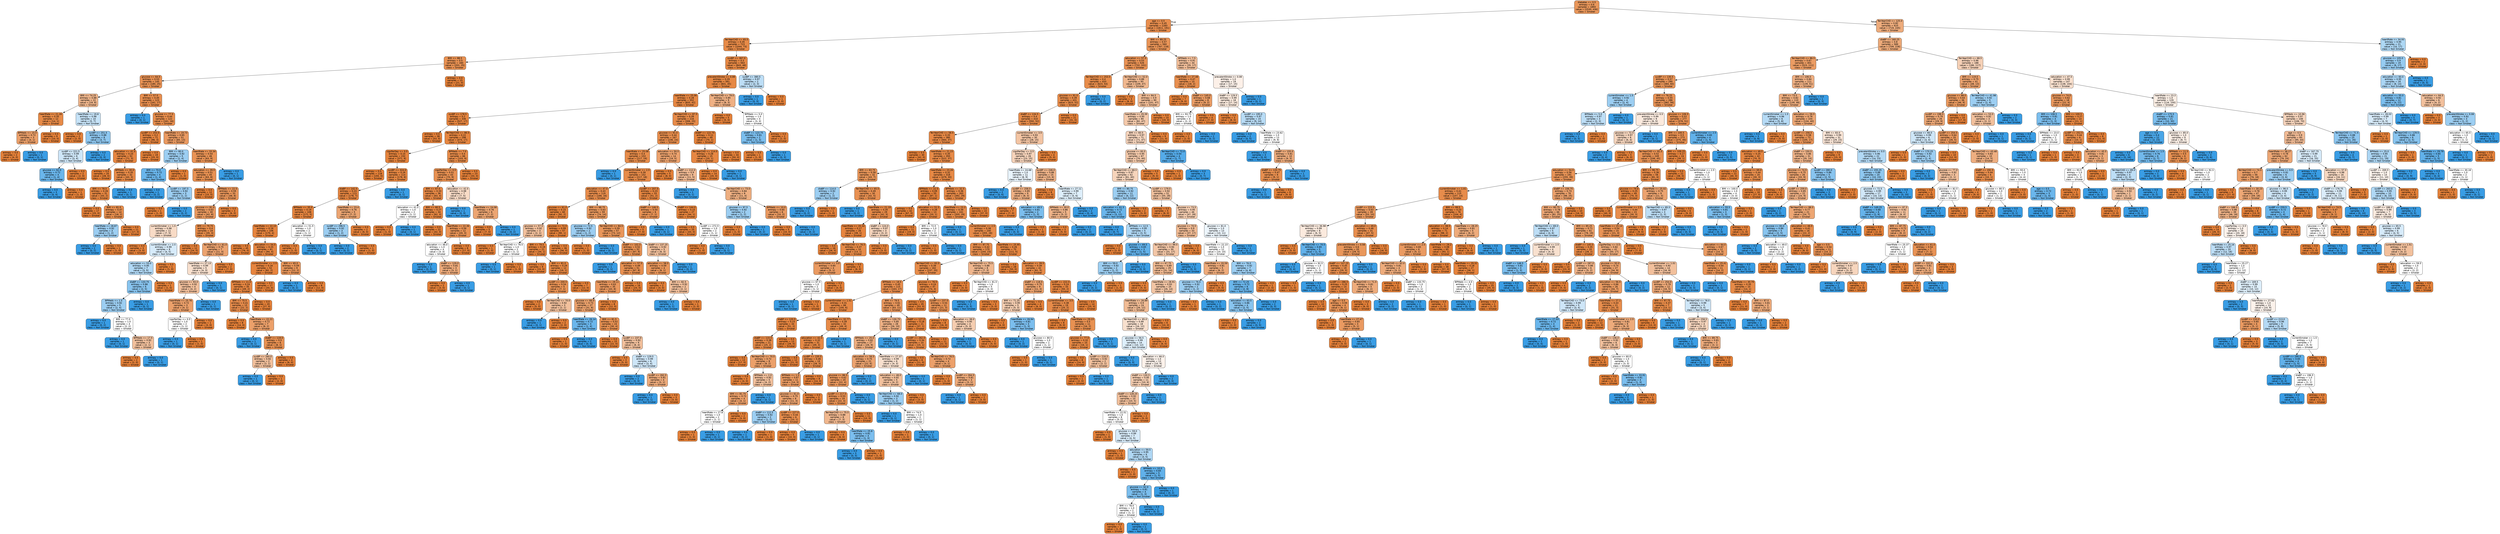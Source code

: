 digraph Tree {
node [shape=box, style="filled, rounded", color="black", fontname="helvetica"] ;
edge [fontname="helvetica"] ;
0 [label="diabetes <= 0.5\nentropy = 0.6\nsamples = 1893\nvalue = [2530, 436]\nclass = Smoker", fillcolor="#e9975b"] ;
1 [label="age <= 0.5\nentropy = 0.45\nsamples = 1283\nvalue = [1811, 191]\nclass = Smoker", fillcolor="#e88e4e"] ;
0 -> 1 [labeldistance=2.5, labelangle=45, headlabel="True"] ;
2 [label="TenYearCHD <= 65.5\nentropy = 0.35\nsamples = 723\nvalue = [1044, 73]\nclass = Smoker", fillcolor="#e78a47"] ;
1 -> 2 ;
3 [label="BMI <= 88.5\nentropy = 0.5\nsamples = 160\nvalue = [201, 25]\nclass = Smoker", fillcolor="#e89152"] ;
2 -> 3 ;
4 [label="glucose <= 64.5\nentropy = 0.53\nsamples = 145\nvalue = [180, 25]\nclass = Smoker", fillcolor="#e99254"] ;
3 -> 4 ;
5 [label="BMI <= 74.25\nentropy = 0.88\nsamples = 22\nvalue = [19, 8]\nclass = Smoker", fillcolor="#f0b68c"] ;
4 -> 5 ;
6 [label="heartRate <= 21.26\nentropy = 0.35\nsamples = 12\nvalue = [14, 1]\nclass = Smoker", fillcolor="#e78a47"] ;
5 -> 6 ;
7 [label="BPMeds <= 15.0\nentropy = 0.72\nsamples = 3\nvalue = [4, 1]\nclass = Smoker", fillcolor="#eca06a"] ;
6 -> 7 ;
8 [label="entropy = 0.0\nsamples = 2\nvalue = [4, 0]\nclass = Smoker", fillcolor="#e58139"] ;
7 -> 8 ;
9 [label="entropy = 0.0\nsamples = 1\nvalue = [0, 1]\nclass = Non Smoker", fillcolor="#399de5"] ;
7 -> 9 ;
10 [label="entropy = 0.0\nsamples = 9\nvalue = [10, 0]\nclass = Smoker", fillcolor="#e58139"] ;
6 -> 10 ;
11 [label="heartRate <= 19.8\nentropy = 0.98\nsamples = 10\nvalue = [5, 7]\nclass = Non Smoker", fillcolor="#c6e3f8"] ;
5 -> 11 ;
12 [label="entropy = 0.0\nsamples = 2\nvalue = [2, 0]\nclass = Smoker", fillcolor="#e58139"] ;
11 -> 12 ;
13 [label="sysBP <= 251.5\nentropy = 0.88\nsamples = 8\nvalue = [3, 7]\nclass = Non Smoker", fillcolor="#8ec7f0"] ;
11 -> 13 ;
14 [label="sysBP <= 221.5\nentropy = 0.99\nsamples = 6\nvalue = [3, 4]\nclass = Non Smoker", fillcolor="#cee6f8"] ;
13 -> 14 ;
15 [label="glucose <= 62.0\nentropy = 0.72\nsamples = 4\nvalue = [1, 4]\nclass = Non Smoker", fillcolor="#6ab6ec"] ;
14 -> 15 ;
16 [label="entropy = 0.0\nsamples = 3\nvalue = [0, 4]\nclass = Non Smoker", fillcolor="#399de5"] ;
15 -> 16 ;
17 [label="entropy = 0.0\nsamples = 1\nvalue = [1, 0]\nclass = Smoker", fillcolor="#e58139"] ;
15 -> 17 ;
18 [label="entropy = 0.0\nsamples = 2\nvalue = [2, 0]\nclass = Smoker", fillcolor="#e58139"] ;
14 -> 18 ;
19 [label="entropy = 0.0\nsamples = 2\nvalue = [0, 3]\nclass = Non Smoker", fillcolor="#399de5"] ;
13 -> 19 ;
20 [label="BMI <= 57.0\nentropy = 0.45\nsamples = 123\nvalue = [161, 17]\nclass = Smoker", fillcolor="#e88e4e"] ;
4 -> 20 ;
21 [label="entropy = 0.0\nsamples = 1\nvalue = [0, 1]\nclass = Non Smoker", fillcolor="#399de5"] ;
20 -> 21 ;
22 [label="glucose <= 77.5\nentropy = 0.44\nsamples = 122\nvalue = [161, 16]\nclass = Smoker", fillcolor="#e88e4d"] ;
20 -> 22 ;
23 [label="sysBP <= 253.5\nentropy = 0.2\nsamples = 71\nvalue = [96, 3]\nclass = Smoker", fillcolor="#e6853f"] ;
22 -> 23 ;
24 [label="education <= 41.5\nentropy = 0.24\nsamples = 52\nvalue = [71, 3]\nclass = Smoker", fillcolor="#e68641"] ;
23 -> 24 ;
25 [label="entropy = 0.0\nsamples = 20\nvalue = [28, 0]\nclass = Smoker", fillcolor="#e58139"] ;
24 -> 25 ;
26 [label="BPMeds <= 30.0\nentropy = 0.35\nsamples = 32\nvalue = [43, 3]\nclass = Smoker", fillcolor="#e78a47"] ;
24 -> 26 ;
27 [label="BMI <= 78.5\nentropy = 0.26\nsamples = 31\nvalue = [43, 2]\nclass = Smoker", fillcolor="#e68742"] ;
26 -> 27 ;
28 [label="entropy = 0.0\nsamples = 17\nvalue = [25, 0]\nclass = Smoker", fillcolor="#e58139"] ;
27 -> 28 ;
29 [label="BMI <= 81.0\nentropy = 0.47\nsamples = 14\nvalue = [18, 2]\nclass = Smoker", fillcolor="#e88f4f"] ;
27 -> 29 ;
30 [label="heartRate <= 28.87\nentropy = 0.92\nsamples = 3\nvalue = [1, 2]\nclass = Non Smoker", fillcolor="#9ccef2"] ;
29 -> 30 ;
31 [label="entropy = 0.0\nsamples = 2\nvalue = [0, 2]\nclass = Non Smoker", fillcolor="#399de5"] ;
30 -> 31 ;
32 [label="entropy = 0.0\nsamples = 1\nvalue = [1, 0]\nclass = Smoker", fillcolor="#e58139"] ;
30 -> 32 ;
33 [label="entropy = 0.0\nsamples = 11\nvalue = [17, 0]\nclass = Smoker", fillcolor="#e58139"] ;
29 -> 33 ;
34 [label="entropy = 0.0\nsamples = 1\nvalue = [0, 1]\nclass = Non Smoker", fillcolor="#399de5"] ;
26 -> 34 ;
35 [label="entropy = 0.0\nsamples = 19\nvalue = [25, 0]\nclass = Smoker", fillcolor="#e58139"] ;
23 -> 35 ;
36 [label="heartRate <= 19.73\nentropy = 0.65\nsamples = 51\nvalue = [65, 13]\nclass = Smoker", fillcolor="#ea9a61"] ;
22 -> 36 ;
37 [label="BMI <= 80.0\nentropy = 0.92\nsamples = 5\nvalue = [2, 4]\nclass = Non Smoker", fillcolor="#9ccef2"] ;
36 -> 37 ;
38 [label="BMI <= 70.0\nentropy = 0.72\nsamples = 4\nvalue = [1, 4]\nclass = Non Smoker", fillcolor="#6ab6ec"] ;
37 -> 38 ;
39 [label="entropy = 0.0\nsamples = 1\nvalue = [0, 2]\nclass = Non Smoker", fillcolor="#399de5"] ;
38 -> 39 ;
40 [label="sysBP <= 197.5\nentropy = 0.92\nsamples = 3\nvalue = [1, 2]\nclass = Non Smoker", fillcolor="#9ccef2"] ;
38 -> 40 ;
41 [label="entropy = 0.0\nsamples = 1\nvalue = [1, 0]\nclass = Smoker", fillcolor="#e58139"] ;
40 -> 41 ;
42 [label="entropy = 0.0\nsamples = 2\nvalue = [0, 2]\nclass = Non Smoker", fillcolor="#399de5"] ;
40 -> 42 ;
43 [label="entropy = 0.0\nsamples = 1\nvalue = [1, 0]\nclass = Smoker", fillcolor="#e58139"] ;
37 -> 43 ;
44 [label="heartRate <= 33.34\nentropy = 0.54\nsamples = 46\nvalue = [63, 9]\nclass = Smoker", fillcolor="#e99355"] ;
36 -> 44 ;
45 [label="education <= 39.5\nentropy = 0.51\nsamples = 45\nvalue = [63, 8]\nclass = Smoker", fillcolor="#e89152"] ;
44 -> 45 ;
46 [label="entropy = 0.0\nsamples = 12\nvalue = [15, 0]\nclass = Smoker", fillcolor="#e58139"] ;
45 -> 46 ;
47 [label="BPMeds <= 22.5\nentropy = 0.59\nsamples = 33\nvalue = [48, 8]\nclass = Smoker", fillcolor="#e9965a"] ;
45 -> 47 ;
48 [label="glucose <= 81.0\nentropy = 0.63\nsamples = 30\nvalue = [42, 8]\nclass = Smoker", fillcolor="#ea995f"] ;
47 -> 48 ;
49 [label="currentSmoker <= 1.5\nentropy = 0.98\nsamples = 11\nvalue = [7, 5]\nclass = Smoker", fillcolor="#f8dbc6"] ;
48 -> 49 ;
50 [label="entropy = 0.0\nsamples = 3\nvalue = [3, 0]\nclass = Smoker", fillcolor="#e58139"] ;
49 -> 50 ;
51 [label="currentSmoker <= 2.5\nentropy = 0.99\nsamples = 8\nvalue = [4, 5]\nclass = Non Smoker", fillcolor="#d7ebfa"] ;
49 -> 51 ;
52 [label="education <= 53.0\nentropy = 0.95\nsamples = 7\nvalue = [3, 5]\nclass = Non Smoker", fillcolor="#b0d8f5"] ;
51 -> 52 ;
53 [label="diaBP <= 133.75\nentropy = 0.86\nsamples = 6\nvalue = [2, 5]\nclass = Non Smoker", fillcolor="#88c4ef"] ;
52 -> 53 ;
54 [label="BPMeds <= 1.5\nentropy = 0.92\nsamples = 5\nvalue = [2, 4]\nclass = Non Smoker", fillcolor="#9ccef2"] ;
53 -> 54 ;
55 [label="entropy = 0.0\nsamples = 1\nvalue = [0, 2]\nclass = Non Smoker", fillcolor="#399de5"] ;
54 -> 55 ;
56 [label="BMI <= 77.0\nentropy = 1.0\nsamples = 4\nvalue = [2, 2]\nclass = Smoker", fillcolor="#ffffff"] ;
54 -> 56 ;
57 [label="entropy = 0.0\nsamples = 1\nvalue = [0, 1]\nclass = Non Smoker", fillcolor="#399de5"] ;
56 -> 57 ;
58 [label="BPMeds <= 17.5\nentropy = 0.92\nsamples = 3\nvalue = [2, 1]\nclass = Smoker", fillcolor="#f2c09c"] ;
56 -> 58 ;
59 [label="entropy = 0.0\nsamples = 2\nvalue = [2, 0]\nclass = Smoker", fillcolor="#e58139"] ;
58 -> 59 ;
60 [label="entropy = 0.0\nsamples = 1\nvalue = [0, 1]\nclass = Non Smoker", fillcolor="#399de5"] ;
58 -> 60 ;
61 [label="entropy = 0.0\nsamples = 1\nvalue = [0, 1]\nclass = Non Smoker", fillcolor="#399de5"] ;
53 -> 61 ;
62 [label="entropy = 0.0\nsamples = 1\nvalue = [1, 0]\nclass = Smoker", fillcolor="#e58139"] ;
52 -> 62 ;
63 [label="entropy = 0.0\nsamples = 1\nvalue = [1, 0]\nclass = Smoker", fillcolor="#e58139"] ;
51 -> 63 ;
64 [label="BMI <= 79.75\nentropy = 0.4\nsamples = 19\nvalue = [35, 3]\nclass = Smoker", fillcolor="#e78c4a"] ;
48 -> 64 ;
65 [label="entropy = 0.0\nsamples = 12\nvalue = [24, 0]\nclass = Smoker", fillcolor="#e58139"] ;
64 -> 65 ;
66 [label="TenYearCHD <= 61.0\nentropy = 0.75\nsamples = 7\nvalue = [11, 3]\nclass = Smoker", fillcolor="#eca36f"] ;
64 -> 66 ;
67 [label="heartRate <= 27.13\nentropy = 0.99\nsamples = 5\nvalue = [4, 3]\nclass = Smoker", fillcolor="#f8e0ce"] ;
66 -> 67 ;
68 [label="glucose <= 93.0\nentropy = 0.92\nsamples = 4\nvalue = [4, 2]\nclass = Smoker", fillcolor="#f2c09c"] ;
67 -> 68 ;
69 [label="heartRate <= 25.76\nentropy = 0.72\nsamples = 3\nvalue = [4, 1]\nclass = Smoker", fillcolor="#eca06a"] ;
68 -> 69 ;
70 [label="cigsPerDay <= 0.5\nentropy = 1.0\nsamples = 2\nvalue = [1, 1]\nclass = Smoker", fillcolor="#ffffff"] ;
69 -> 70 ;
71 [label="entropy = 0.0\nsamples = 1\nvalue = [0, 1]\nclass = Non Smoker", fillcolor="#399de5"] ;
70 -> 71 ;
72 [label="entropy = 0.0\nsamples = 1\nvalue = [1, 0]\nclass = Smoker", fillcolor="#e58139"] ;
70 -> 72 ;
73 [label="entropy = 0.0\nsamples = 1\nvalue = [3, 0]\nclass = Smoker", fillcolor="#e58139"] ;
69 -> 73 ;
74 [label="entropy = 0.0\nsamples = 1\nvalue = [0, 1]\nclass = Non Smoker", fillcolor="#399de5"] ;
68 -> 74 ;
75 [label="entropy = 0.0\nsamples = 1\nvalue = [0, 1]\nclass = Non Smoker", fillcolor="#399de5"] ;
67 -> 75 ;
76 [label="entropy = 0.0\nsamples = 2\nvalue = [7, 0]\nclass = Smoker", fillcolor="#e58139"] ;
66 -> 76 ;
77 [label="entropy = 0.0\nsamples = 3\nvalue = [6, 0]\nclass = Smoker", fillcolor="#e58139"] ;
47 -> 77 ;
78 [label="entropy = 0.0\nsamples = 1\nvalue = [0, 1]\nclass = Non Smoker", fillcolor="#399de5"] ;
44 -> 78 ;
79 [label="entropy = 0.0\nsamples = 15\nvalue = [21, 0]\nclass = Smoker", fillcolor="#e58139"] ;
3 -> 79 ;
80 [label="sysBP <= 367.0\nentropy = 0.3\nsamples = 563\nvalue = [843, 48]\nclass = Smoker", fillcolor="#e68844"] ;
2 -> 80 ;
81 [label="prevalentStroke <= 0.08\nentropy = 0.29\nsamples = 561\nvalue = [841, 45]\nclass = Smoker", fillcolor="#e68844"] ;
80 -> 81 ;
82 [label="heartRate <= 25.06\nentropy = 0.28\nsamples = 552\nvalue = [833, 42]\nclass = Smoker", fillcolor="#e68743"] ;
81 -> 82 ;
83 [label="sysBP <= 178.5\nentropy = 0.2\nsamples = 336\nvalue = [527, 17]\nclass = Smoker", fillcolor="#e6853f"] ;
82 -> 83 ;
84 [label="entropy = 0.0\nsamples = 38\nvalue = [53, 0]\nclass = Smoker", fillcolor="#e58139"] ;
83 -> 84 ;
85 [label="TenYearCHD <= 86.5\nentropy = 0.22\nsamples = 298\nvalue = [474, 17]\nclass = Smoker", fillcolor="#e68640"] ;
83 -> 85 ;
86 [label="cigsPerDay <= 0.5\nentropy = 0.15\nsamples = 232\nvalue = [371, 8]\nclass = Smoker", fillcolor="#e6843d"] ;
85 -> 86 ;
87 [label="entropy = 0.0\nsamples = 118\nvalue = [193, 0]\nclass = Smoker", fillcolor="#e58139"] ;
86 -> 87 ;
88 [label="sysBP <= 324.0\nentropy = 0.26\nsamples = 114\nvalue = [178, 8]\nclass = Smoker", fillcolor="#e68742"] ;
86 -> 88 ;
89 [label="diaBP <= 142.5\nentropy = 0.23\nsamples = 113\nvalue = [178, 7]\nclass = Smoker", fillcolor="#e68641"] ;
88 -> 89 ;
90 [label="BPMeds <= 35.0\nentropy = 0.19\nsamples = 108\nvalue = [171, 5]\nclass = Smoker", fillcolor="#e6853f"] ;
89 -> 90 ;
91 [label="heartRate <= 22.15\nentropy = 0.16\nsamples = 106\nvalue = [170, 4]\nclass = Smoker", fillcolor="#e6843e"] ;
90 -> 91 ;
92 [label="entropy = 0.0\nsamples = 45\nvalue = [76, 0]\nclass = Smoker", fillcolor="#e58139"] ;
91 -> 92 ;
93 [label="education <= 54.5\nentropy = 0.25\nsamples = 61\nvalue = [94, 4]\nclass = Smoker", fillcolor="#e68641"] ;
91 -> 93 ;
94 [label="currentSmoker <= 2.5\nentropy = 0.16\nsamples = 52\nvalue = [82, 2]\nclass = Smoker", fillcolor="#e6843e"] ;
93 -> 94 ;
95 [label="BPMeds <= 11.0\nentropy = 0.24\nsamples = 35\nvalue = [49, 2]\nclass = Smoker", fillcolor="#e68641"] ;
94 -> 95 ;
96 [label="BMI <= 75.5\nentropy = 0.41\nsamples = 15\nvalue = [22, 2]\nclass = Smoker", fillcolor="#e78c4b"] ;
95 -> 96 ;
97 [label="entropy = 0.0\nsamples = 8\nvalue = [14, 0]\nclass = Smoker", fillcolor="#e58139"] ;
96 -> 97 ;
98 [label="heartRate <= 22.21\nentropy = 0.72\nsamples = 7\nvalue = [8, 2]\nclass = Smoker", fillcolor="#eca06a"] ;
96 -> 98 ;
99 [label="entropy = 0.0\nsamples = 1\nvalue = [0, 1]\nclass = Non Smoker", fillcolor="#399de5"] ;
98 -> 99 ;
100 [label="diaBP <= 119.0\nentropy = 0.5\nsamples = 6\nvalue = [8, 1]\nclass = Smoker", fillcolor="#e89152"] ;
98 -> 100 ;
101 [label="sysBP <= 260.0\nentropy = 0.92\nsamples = 2\nvalue = [2, 1]\nclass = Smoker", fillcolor="#f2c09c"] ;
100 -> 101 ;
102 [label="entropy = 0.0\nsamples = 1\nvalue = [0, 1]\nclass = Non Smoker", fillcolor="#399de5"] ;
101 -> 102 ;
103 [label="entropy = 0.0\nsamples = 1\nvalue = [2, 0]\nclass = Smoker", fillcolor="#e58139"] ;
101 -> 103 ;
104 [label="entropy = 0.0\nsamples = 4\nvalue = [6, 0]\nclass = Smoker", fillcolor="#e58139"] ;
100 -> 104 ;
105 [label="entropy = 0.0\nsamples = 20\nvalue = [27, 0]\nclass = Smoker", fillcolor="#e58139"] ;
95 -> 105 ;
106 [label="entropy = 0.0\nsamples = 17\nvalue = [33, 0]\nclass = Smoker", fillcolor="#e58139"] ;
94 -> 106 ;
107 [label="BMI <= 65.0\nentropy = 0.59\nsamples = 9\nvalue = [12, 2]\nclass = Smoker", fillcolor="#e9965a"] ;
93 -> 107 ;
108 [label="entropy = 0.0\nsamples = 1\nvalue = [0, 2]\nclass = Non Smoker", fillcolor="#399de5"] ;
107 -> 108 ;
109 [label="entropy = 0.0\nsamples = 8\nvalue = [12, 0]\nclass = Smoker", fillcolor="#e58139"] ;
107 -> 109 ;
110 [label="education <= 51.5\nentropy = 1.0\nsamples = 2\nvalue = [1, 1]\nclass = Smoker", fillcolor="#ffffff"] ;
90 -> 110 ;
111 [label="entropy = 0.0\nsamples = 1\nvalue = [1, 0]\nclass = Smoker", fillcolor="#e58139"] ;
110 -> 111 ;
112 [label="entropy = 0.0\nsamples = 1\nvalue = [0, 1]\nclass = Non Smoker", fillcolor="#399de5"] ;
110 -> 112 ;
113 [label="heartRate <= 23.4\nentropy = 0.76\nsamples = 5\nvalue = [7, 2]\nclass = Smoker", fillcolor="#eca572"] ;
89 -> 113 ;
114 [label="sysBP <= 296.5\nentropy = 0.92\nsamples = 3\nvalue = [1, 2]\nclass = Non Smoker", fillcolor="#9ccef2"] ;
113 -> 114 ;
115 [label="entropy = 0.0\nsamples = 2\nvalue = [0, 2]\nclass = Non Smoker", fillcolor="#399de5"] ;
114 -> 115 ;
116 [label="entropy = 0.0\nsamples = 1\nvalue = [1, 0]\nclass = Smoker", fillcolor="#e58139"] ;
114 -> 116 ;
117 [label="entropy = 0.0\nsamples = 2\nvalue = [6, 0]\nclass = Smoker", fillcolor="#e58139"] ;
113 -> 117 ;
118 [label="entropy = 0.0\nsamples = 1\nvalue = [0, 1]\nclass = Non Smoker", fillcolor="#399de5"] ;
88 -> 118 ;
119 [label="BPMeds <= 7.0\nentropy = 0.4\nsamples = 66\nvalue = [103, 9]\nclass = Smoker", fillcolor="#e78c4a"] ;
85 -> 119 ;
120 [label="cigsPerDay <= 0.5\nentropy = 0.51\nsamples = 43\nvalue = [70, 9]\nclass = Smoker", fillcolor="#e89152"] ;
119 -> 120 ;
121 [label="BMI <= 67.0\nentropy = 0.33\nsamples = 36\nvalue = [63, 4]\nclass = Smoker", fillcolor="#e78946"] ;
120 -> 121 ;
122 [label="education <= 41.5\nentropy = 1.0\nsamples = 2\nvalue = [1, 1]\nclass = Smoker", fillcolor="#ffffff"] ;
121 -> 122 ;
123 [label="entropy = 0.0\nsamples = 1\nvalue = [1, 0]\nclass = Smoker", fillcolor="#e58139"] ;
122 -> 123 ;
124 [label="entropy = 0.0\nsamples = 1\nvalue = [0, 1]\nclass = Non Smoker", fillcolor="#399de5"] ;
122 -> 124 ;
125 [label="BMI <= 80.5\nentropy = 0.27\nsamples = 34\nvalue = [62, 3]\nclass = Smoker", fillcolor="#e68743"] ;
121 -> 125 ;
126 [label="entropy = 0.0\nsamples = 22\nvalue = [42, 0]\nclass = Smoker", fillcolor="#e58139"] ;
125 -> 126 ;
127 [label="heartRate <= 22.36\nentropy = 0.56\nsamples = 12\nvalue = [20, 3]\nclass = Smoker", fillcolor="#e99457"] ;
125 -> 127 ;
128 [label="education <= 46.0\nentropy = 1.0\nsamples = 4\nvalue = [3, 3]\nclass = Smoker", fillcolor="#ffffff"] ;
127 -> 128 ;
129 [label="entropy = 0.0\nsamples = 1\nvalue = [0, 2]\nclass = Non Smoker", fillcolor="#399de5"] ;
128 -> 129 ;
130 [label="diaBP <= 129.0\nentropy = 0.81\nsamples = 3\nvalue = [3, 1]\nclass = Smoker", fillcolor="#eeab7b"] ;
128 -> 130 ;
131 [label="entropy = 0.0\nsamples = 2\nvalue = [3, 0]\nclass = Smoker", fillcolor="#e58139"] ;
130 -> 131 ;
132 [label="entropy = 0.0\nsamples = 1\nvalue = [0, 1]\nclass = Non Smoker", fillcolor="#399de5"] ;
130 -> 132 ;
133 [label="entropy = 0.0\nsamples = 8\nvalue = [17, 0]\nclass = Smoker", fillcolor="#e58139"] ;
127 -> 133 ;
134 [label="education <= 42.5\nentropy = 0.98\nsamples = 7\nvalue = [7, 5]\nclass = Smoker", fillcolor="#f8dbc6"] ;
120 -> 134 ;
135 [label="entropy = 0.0\nsamples = 1\nvalue = [0, 3]\nclass = Non Smoker", fillcolor="#399de5"] ;
134 -> 135 ;
136 [label="heartRate <= 24.08\nentropy = 0.76\nsamples = 6\nvalue = [7, 2]\nclass = Smoker", fillcolor="#eca572"] ;
134 -> 136 ;
137 [label="entropy = 0.0\nsamples = 5\nvalue = [7, 0]\nclass = Smoker", fillcolor="#e58139"] ;
136 -> 137 ;
138 [label="entropy = 0.0\nsamples = 1\nvalue = [0, 2]\nclass = Non Smoker", fillcolor="#399de5"] ;
136 -> 138 ;
139 [label="entropy = 0.0\nsamples = 23\nvalue = [33, 0]\nclass = Smoker", fillcolor="#e58139"] ;
119 -> 139 ;
140 [label="TenYearCHD <= 87.5\nentropy = 0.39\nsamples = 216\nvalue = [306, 25]\nclass = Smoker", fillcolor="#e78b49"] ;
82 -> 140 ;
141 [label="glucose <= 91.0\nentropy = 0.44\nsamples = 167\nvalue = [236, 24]\nclass = Smoker", fillcolor="#e88e4d"] ;
140 -> 141 ;
142 [label="heartRate <= 25.08\nentropy = 0.4\nsamples = 153\nvalue = [217, 19]\nclass = Smoker", fillcolor="#e78c4a"] ;
141 -> 142 ;
143 [label="entropy = 0.0\nsamples = 1\nvalue = [0, 1]\nclass = Non Smoker", fillcolor="#399de5"] ;
142 -> 143 ;
144 [label="currentSmoker <= 2.5\nentropy = 0.39\nsamples = 152\nvalue = [217, 18]\nclass = Smoker", fillcolor="#e78b49"] ;
142 -> 144 ;
145 [label="education <= 47.5\nentropy = 0.43\nsamples = 119\nvalue = [166, 16]\nclass = Smoker", fillcolor="#e88d4c"] ;
144 -> 145 ;
146 [label="glucose <= 61.0\nentropy = 0.15\nsamples = 60\nvalue = [92, 2]\nclass = Smoker", fillcolor="#e6843d"] ;
145 -> 146 ;
147 [label="glucose <= 57.5\nentropy = 0.92\nsamples = 3\nvalue = [2, 1]\nclass = Smoker", fillcolor="#f2c09c"] ;
146 -> 147 ;
148 [label="entropy = 0.0\nsamples = 1\nvalue = [1, 0]\nclass = Smoker", fillcolor="#e58139"] ;
147 -> 148 ;
149 [label="TenYearCHD <= 76.5\nentropy = 1.0\nsamples = 2\nvalue = [1, 1]\nclass = Smoker", fillcolor="#ffffff"] ;
147 -> 149 ;
150 [label="entropy = 0.0\nsamples = 1\nvalue = [0, 1]\nclass = Non Smoker", fillcolor="#399de5"] ;
149 -> 150 ;
151 [label="entropy = 0.0\nsamples = 1\nvalue = [1, 0]\nclass = Smoker", fillcolor="#e58139"] ;
149 -> 151 ;
152 [label="glucose <= 72.5\nentropy = 0.09\nsamples = 57\nvalue = [90, 1]\nclass = Smoker", fillcolor="#e5823b"] ;
146 -> 152 ;
153 [label="BMI <= 79.5\nentropy = 0.19\nsamples = 21\nvalue = [34, 1]\nclass = Smoker", fillcolor="#e6853f"] ;
152 -> 153 ;
154 [label="entropy = 0.0\nsamples = 9\nvalue = [15, 0]\nclass = Smoker", fillcolor="#e58139"] ;
153 -> 154 ;
155 [label="BMI <= 81.0\nentropy = 0.29\nsamples = 12\nvalue = [19, 1]\nclass = Smoker", fillcolor="#e68843"] ;
153 -> 155 ;
156 [label="sysBP <= 200.5\nentropy = 0.54\nsamples = 5\nvalue = [7, 1]\nclass = Smoker", fillcolor="#e99355"] ;
155 -> 156 ;
157 [label="entropy = 0.0\nsamples = 2\nvalue = [5, 0]\nclass = Smoker", fillcolor="#e58139"] ;
156 -> 157 ;
158 [label="TenYearCHD <= 70.0\nentropy = 0.92\nsamples = 3\nvalue = [2, 1]\nclass = Smoker", fillcolor="#f2c09c"] ;
156 -> 158 ;
159 [label="entropy = 0.0\nsamples = 1\nvalue = [0, 1]\nclass = Non Smoker", fillcolor="#399de5"] ;
158 -> 159 ;
160 [label="entropy = 0.0\nsamples = 2\nvalue = [2, 0]\nclass = Smoker", fillcolor="#e58139"] ;
158 -> 160 ;
161 [label="entropy = 0.0\nsamples = 7\nvalue = [12, 0]\nclass = Smoker", fillcolor="#e58139"] ;
155 -> 161 ;
162 [label="entropy = 0.0\nsamples = 36\nvalue = [56, 0]\nclass = Smoker", fillcolor="#e58139"] ;
152 -> 162 ;
163 [label="BMI <= 68.75\nentropy = 0.63\nsamples = 59\nvalue = [74, 14]\nclass = Smoker", fillcolor="#ea995e"] ;
145 -> 163 ;
164 [label="glucose <= 72.5\nentropy = 0.92\nsamples = 2\nvalue = [1, 2]\nclass = Non Smoker", fillcolor="#9ccef2"] ;
163 -> 164 ;
165 [label="entropy = 0.0\nsamples = 1\nvalue = [1, 0]\nclass = Smoker", fillcolor="#e58139"] ;
164 -> 165 ;
166 [label="entropy = 0.0\nsamples = 1\nvalue = [0, 2]\nclass = Non Smoker", fillcolor="#399de5"] ;
164 -> 166 ;
167 [label="TenYearCHD <= 84.5\nentropy = 0.59\nsamples = 57\nvalue = [73, 12]\nclass = Smoker", fillcolor="#e9965a"] ;
163 -> 167 ;
168 [label="diaBP <= 102.5\nentropy = 0.52\nsamples = 52\nvalue = [67, 9]\nclass = Smoker", fillcolor="#e89254"] ;
167 -> 168 ;
169 [label="entropy = 0.0\nsamples = 1\nvalue = [0, 1]\nclass = Non Smoker", fillcolor="#399de5"] ;
168 -> 169 ;
170 [label="education <= 57.5\nentropy = 0.49\nsamples = 51\nvalue = [67, 8]\nclass = Smoker", fillcolor="#e89051"] ;
168 -> 170 ;
171 [label="heartRate <= 29.11\nentropy = 0.63\nsamples = 35\nvalue = [43, 8]\nclass = Smoker", fillcolor="#ea985e"] ;
170 -> 171 ;
172 [label="glucose <= 66.0\nentropy = 0.73\nsamples = 27\nvalue = [31, 8]\nclass = Smoker", fillcolor="#eca26c"] ;
171 -> 172 ;
173 [label="heartRate <= 26.14\nentropy = 0.72\nsamples = 3\nvalue = [1, 4]\nclass = Non Smoker", fillcolor="#6ab6ec"] ;
172 -> 173 ;
174 [label="entropy = 0.0\nsamples = 1\nvalue = [1, 0]\nclass = Smoker", fillcolor="#e58139"] ;
173 -> 174 ;
175 [label="entropy = 0.0\nsamples = 2\nvalue = [0, 4]\nclass = Non Smoker", fillcolor="#399de5"] ;
173 -> 175 ;
176 [label="BMI <= 81.5\nentropy = 0.52\nsamples = 24\nvalue = [30, 4]\nclass = Smoker", fillcolor="#e89253"] ;
172 -> 176 ;
177 [label="entropy = 0.0\nsamples = 15\nvalue = [22, 0]\nclass = Smoker", fillcolor="#e58139"] ;
176 -> 177 ;
178 [label="sysBP <= 237.0\nentropy = 0.92\nsamples = 9\nvalue = [8, 4]\nclass = Smoker", fillcolor="#f2c09c"] ;
176 -> 178 ;
179 [label="entropy = 0.0\nsamples = 3\nvalue = [5, 0]\nclass = Smoker", fillcolor="#e58139"] ;
178 -> 179 ;
180 [label="diaBP <= 129.5\nentropy = 0.99\nsamples = 6\nvalue = [3, 4]\nclass = Non Smoker", fillcolor="#cee6f8"] ;
178 -> 180 ;
181 [label="entropy = 0.0\nsamples = 2\nvalue = [0, 3]\nclass = Non Smoker", fillcolor="#399de5"] ;
180 -> 181 ;
182 [label="sysBP <= 262.5\nentropy = 0.81\nsamples = 4\nvalue = [3, 1]\nclass = Smoker", fillcolor="#eeab7b"] ;
180 -> 182 ;
183 [label="entropy = 0.0\nsamples = 1\nvalue = [0, 1]\nclass = Non Smoker", fillcolor="#399de5"] ;
182 -> 183 ;
184 [label="entropy = 0.0\nsamples = 3\nvalue = [3, 0]\nclass = Smoker", fillcolor="#e58139"] ;
182 -> 184 ;
185 [label="entropy = 0.0\nsamples = 8\nvalue = [12, 0]\nclass = Smoker", fillcolor="#e58139"] ;
171 -> 185 ;
186 [label="entropy = 0.0\nsamples = 16\nvalue = [24, 0]\nclass = Smoker", fillcolor="#e58139"] ;
170 -> 186 ;
187 [label="diaBP <= 137.25\nentropy = 0.92\nsamples = 5\nvalue = [6, 3]\nclass = Smoker", fillcolor="#f2c09c"] ;
167 -> 187 ;
188 [label="education <= 58.5\nentropy = 0.59\nsamples = 4\nvalue = [6, 1]\nclass = Smoker", fillcolor="#e9965a"] ;
187 -> 188 ;
189 [label="entropy = 0.0\nsamples = 2\nvalue = [4, 0]\nclass = Smoker", fillcolor="#e58139"] ;
188 -> 189 ;
190 [label="BMI <= 82.5\nentropy = 0.92\nsamples = 2\nvalue = [2, 1]\nclass = Smoker", fillcolor="#f2c09c"] ;
188 -> 190 ;
191 [label="entropy = 0.0\nsamples = 1\nvalue = [0, 1]\nclass = Non Smoker", fillcolor="#399de5"] ;
190 -> 191 ;
192 [label="entropy = 0.0\nsamples = 1\nvalue = [2, 0]\nclass = Smoker", fillcolor="#e58139"] ;
190 -> 192 ;
193 [label="entropy = 0.0\nsamples = 1\nvalue = [0, 2]\nclass = Non Smoker", fillcolor="#399de5"] ;
187 -> 193 ;
194 [label="sysBP <= 207.5\nentropy = 0.23\nsamples = 33\nvalue = [51, 2]\nclass = Smoker", fillcolor="#e68641"] ;
144 -> 194 ;
195 [label="diaBP <= 146.5\nentropy = 0.54\nsamples = 6\nvalue = [7, 1]\nclass = Smoker", fillcolor="#e99355"] ;
194 -> 195 ;
196 [label="entropy = 0.0\nsamples = 5\nvalue = [7, 0]\nclass = Smoker", fillcolor="#e58139"] ;
195 -> 196 ;
197 [label="entropy = 0.0\nsamples = 1\nvalue = [0, 1]\nclass = Non Smoker", fillcolor="#399de5"] ;
195 -> 197 ;
198 [label="diaBP <= 144.0\nentropy = 0.15\nsamples = 27\nvalue = [44, 1]\nclass = Smoker", fillcolor="#e6843d"] ;
194 -> 198 ;
199 [label="entropy = 0.0\nsamples = 25\nvalue = [43, 0]\nclass = Smoker", fillcolor="#e58139"] ;
198 -> 199 ;
200 [label="sysBP <= 272.5\nentropy = 1.0\nsamples = 2\nvalue = [1, 1]\nclass = Smoker", fillcolor="#ffffff"] ;
198 -> 200 ;
201 [label="entropy = 0.0\nsamples = 1\nvalue = [1, 0]\nclass = Smoker", fillcolor="#e58139"] ;
200 -> 201 ;
202 [label="entropy = 0.0\nsamples = 1\nvalue = [0, 1]\nclass = Non Smoker", fillcolor="#399de5"] ;
200 -> 202 ;
203 [label="education <= 50.5\nentropy = 0.74\nsamples = 14\nvalue = [19, 5]\nclass = Smoker", fillcolor="#eca26d"] ;
141 -> 203 ;
204 [label="entropy = 0.0\nsamples = 5\nvalue = [8, 0]\nclass = Smoker", fillcolor="#e58139"] ;
203 -> 204 ;
205 [label="diaBP <= 112.0\nentropy = 0.9\nsamples = 9\nvalue = [11, 5]\nclass = Smoker", fillcolor="#f1ba93"] ;
203 -> 205 ;
206 [label="entropy = 0.0\nsamples = 1\nvalue = [0, 1]\nclass = Non Smoker", fillcolor="#399de5"] ;
205 -> 206 ;
207 [label="TenYearCHD <= 73.0\nentropy = 0.84\nsamples = 8\nvalue = [11, 4]\nclass = Smoker", fillcolor="#eeaf81"] ;
205 -> 207 ;
208 [label="glucose <= 97.5\nentropy = 0.92\nsamples = 2\nvalue = [1, 2]\nclass = Non Smoker", fillcolor="#9ccef2"] ;
207 -> 208 ;
209 [label="entropy = 0.0\nsamples = 1\nvalue = [1, 0]\nclass = Smoker", fillcolor="#e58139"] ;
208 -> 209 ;
210 [label="entropy = 0.0\nsamples = 1\nvalue = [0, 2]\nclass = Non Smoker", fillcolor="#399de5"] ;
208 -> 210 ;
211 [label="BPMeds <= 10.0\nentropy = 0.65\nsamples = 6\nvalue = [10, 2]\nclass = Smoker", fillcolor="#ea9a61"] ;
207 -> 211 ;
212 [label="entropy = 0.0\nsamples = 5\nvalue = [10, 0]\nclass = Smoker", fillcolor="#e58139"] ;
211 -> 212 ;
213 [label="entropy = 0.0\nsamples = 1\nvalue = [0, 2]\nclass = Non Smoker", fillcolor="#399de5"] ;
211 -> 213 ;
214 [label="diaBP <= 122.75\nentropy = 0.11\nsamples = 49\nvalue = [70, 1]\nclass = Smoker", fillcolor="#e5833c"] ;
140 -> 214 ;
215 [label="TenYearCHD <= 114.0\nentropy = 0.28\nsamples = 15\nvalue = [20, 1]\nclass = Smoker", fillcolor="#e68743"] ;
214 -> 215 ;
216 [label="entropy = 0.0\nsamples = 14\nvalue = [20, 0]\nclass = Smoker", fillcolor="#e58139"] ;
215 -> 216 ;
217 [label="entropy = 0.0\nsamples = 1\nvalue = [0, 1]\nclass = Non Smoker", fillcolor="#399de5"] ;
215 -> 217 ;
218 [label="entropy = 0.0\nsamples = 34\nvalue = [50, 0]\nclass = Smoker", fillcolor="#e58139"] ;
214 -> 218 ;
219 [label="TenYearCHD <= 79.0\nentropy = 0.85\nsamples = 9\nvalue = [8, 3]\nclass = Smoker", fillcolor="#efb083"] ;
81 -> 219 ;
220 [label="entropy = 0.0\nsamples = 5\nvalue = [5, 0]\nclass = Smoker", fillcolor="#e58139"] ;
219 -> 220 ;
221 [label="BPMeds <= 5.0\nentropy = 1.0\nsamples = 4\nvalue = [3, 3]\nclass = Smoker", fillcolor="#ffffff"] ;
219 -> 221 ;
222 [label="diaBP <= 123.75\nentropy = 0.81\nsamples = 2\nvalue = [1, 3]\nclass = Non Smoker", fillcolor="#7bbeee"] ;
221 -> 222 ;
223 [label="entropy = 0.0\nsamples = 1\nvalue = [1, 0]\nclass = Smoker", fillcolor="#e58139"] ;
222 -> 223 ;
224 [label="entropy = 0.0\nsamples = 1\nvalue = [0, 3]\nclass = Non Smoker", fillcolor="#399de5"] ;
222 -> 224 ;
225 [label="entropy = 0.0\nsamples = 2\nvalue = [2, 0]\nclass = Smoker", fillcolor="#e58139"] ;
221 -> 225 ;
226 [label="sysBP <= 380.5\nentropy = 0.97\nsamples = 2\nvalue = [2, 3]\nclass = Non Smoker", fillcolor="#bddef6"] ;
80 -> 226 ;
227 [label="entropy = 0.0\nsamples = 1\nvalue = [0, 3]\nclass = Non Smoker", fillcolor="#399de5"] ;
226 -> 227 ;
228 [label="entropy = 0.0\nsamples = 1\nvalue = [2, 0]\nclass = Smoker", fillcolor="#e58139"] ;
226 -> 228 ;
229 [label="BMI <= 89.25\nentropy = 0.57\nsamples = 560\nvalue = [767, 118]\nclass = Smoker", fillcolor="#e99457"] ;
1 -> 229 ;
230 [label="education <= 57.5\nentropy = 0.53\nsamples = 526\nvalue = [732, 101]\nclass = Smoker", fillcolor="#e99254"] ;
229 -> 230 ;
231 [label="TenYearCHD <= 253.5\nentropy = 0.4\nsamples = 433\nvalue = [623, 54]\nclass = Smoker", fillcolor="#e78c4a"] ;
230 -> 231 ;
232 [label="glucose <= 91.0\nentropy = 0.39\nsamples = 431\nvalue = [623, 52]\nclass = Smoker", fillcolor="#e78c4a"] ;
231 -> 232 ;
233 [label="diaBP <= 134.5\nentropy = 0.4\nsamples = 410\nvalue = [592, 52]\nclass = Smoker", fillcolor="#e78c4a"] ;
232 -> 233 ;
234 [label="TenYearCHD <= 58.5\nentropy = 0.33\nsamples = 380\nvalue = [564, 37]\nclass = Smoker", fillcolor="#e78946"] ;
233 -> 234 ;
235 [label="entropy = 0.0\nsamples = 30\nvalue = [42, 0]\nclass = Smoker", fillcolor="#e58139"] ;
234 -> 235 ;
236 [label="heartRate <= 21.23\nentropy = 0.35\nsamples = 350\nvalue = [522, 37]\nclass = Smoker", fillcolor="#e78a47"] ;
234 -> 236 ;
237 [label="BMI <= 63.75\nentropy = 0.58\nsamples = 32\nvalue = [43, 7]\nclass = Smoker", fillcolor="#e99659"] ;
236 -> 237 ;
238 [label="diaBP <= 114.0\nentropy = 0.92\nsamples = 2\nvalue = [1, 2]\nclass = Non Smoker", fillcolor="#9ccef2"] ;
237 -> 238 ;
239 [label="entropy = 0.0\nsamples = 1\nvalue = [0, 2]\nclass = Non Smoker", fillcolor="#399de5"] ;
238 -> 239 ;
240 [label="entropy = 0.0\nsamples = 1\nvalue = [1, 0]\nclass = Smoker", fillcolor="#e58139"] ;
238 -> 240 ;
241 [label="TenYearCHD <= 65.5\nentropy = 0.49\nsamples = 30\nvalue = [42, 5]\nclass = Smoker", fillcolor="#e89051"] ;
237 -> 241 ;
242 [label="entropy = 0.0\nsamples = 1\nvalue = [0, 2]\nclass = Non Smoker", fillcolor="#399de5"] ;
241 -> 242 ;
243 [label="heartRate <= 21.19\nentropy = 0.35\nsamples = 29\nvalue = [42, 3]\nclass = Smoker", fillcolor="#e78a47"] ;
241 -> 243 ;
244 [label="heartRate <= 20.34\nentropy = 0.17\nsamples = 26\nvalue = [39, 1]\nclass = Smoker", fillcolor="#e6843e"] ;
243 -> 244 ;
245 [label="entropy = 0.0\nsamples = 16\nvalue = [26, 0]\nclass = Smoker", fillcolor="#e58139"] ;
244 -> 245 ;
246 [label="TenYearCHD <= 76.5\nentropy = 0.37\nsamples = 10\nvalue = [13, 1]\nclass = Smoker", fillcolor="#e78b48"] ;
244 -> 246 ;
247 [label="currentSmoker <= 3.0\nentropy = 0.65\nsamples = 4\nvalue = [5, 1]\nclass = Smoker", fillcolor="#ea9a61"] ;
246 -> 247 ;
248 [label="glucose <= 67.5\nentropy = 1.0\nsamples = 2\nvalue = [1, 1]\nclass = Smoker", fillcolor="#ffffff"] ;
247 -> 248 ;
249 [label="entropy = 0.0\nsamples = 1\nvalue = [0, 1]\nclass = Non Smoker", fillcolor="#399de5"] ;
248 -> 249 ;
250 [label="entropy = 0.0\nsamples = 1\nvalue = [1, 0]\nclass = Smoker", fillcolor="#e58139"] ;
248 -> 250 ;
251 [label="entropy = 0.0\nsamples = 2\nvalue = [4, 0]\nclass = Smoker", fillcolor="#e58139"] ;
247 -> 251 ;
252 [label="entropy = 0.0\nsamples = 6\nvalue = [8, 0]\nclass = Smoker", fillcolor="#e58139"] ;
246 -> 252 ;
253 [label="diaBP <= 124.0\nentropy = 0.97\nsamples = 3\nvalue = [3, 2]\nclass = Smoker", fillcolor="#f6d5bd"] ;
243 -> 253 ;
254 [label="entropy = 0.0\nsamples = 2\nvalue = [3, 0]\nclass = Smoker", fillcolor="#e58139"] ;
253 -> 254 ;
255 [label="entropy = 0.0\nsamples = 1\nvalue = [0, 2]\nclass = Non Smoker", fillcolor="#399de5"] ;
253 -> 255 ;
256 [label="heartRate <= 23.26\nentropy = 0.32\nsamples = 318\nvalue = [479, 30]\nclass = Smoker", fillcolor="#e78945"] ;
236 -> 256 ;
257 [label="BPMeds <= 22.5\nentropy = 0.09\nsamples = 55\nvalue = [87, 1]\nclass = Smoker", fillcolor="#e5823b"] ;
256 -> 257 ;
258 [label="entropy = 0.0\nsamples = 42\nvalue = [67, 0]\nclass = Smoker", fillcolor="#e58139"] ;
257 -> 258 ;
259 [label="education <= 51.5\nentropy = 0.28\nsamples = 13\nvalue = [20, 1]\nclass = Smoker", fillcolor="#e68743"] ;
257 -> 259 ;
260 [label="entropy = 0.0\nsamples = 11\nvalue = [19, 0]\nclass = Smoker", fillcolor="#e58139"] ;
259 -> 260 ;
261 [label="BMI <= 72.5\nentropy = 1.0\nsamples = 2\nvalue = [1, 1]\nclass = Smoker", fillcolor="#ffffff"] ;
259 -> 261 ;
262 [label="entropy = 0.0\nsamples = 1\nvalue = [1, 0]\nclass = Smoker", fillcolor="#e58139"] ;
261 -> 262 ;
263 [label="entropy = 0.0\nsamples = 1\nvalue = [0, 1]\nclass = Non Smoker", fillcolor="#399de5"] ;
261 -> 263 ;
264 [label="BPMeds <= 32.5\nentropy = 0.36\nsamples = 263\nvalue = [392, 29]\nclass = Smoker", fillcolor="#e78a48"] ;
256 -> 264 ;
265 [label="heartRate <= 23.3\nentropy = 0.39\nsamples = 241\nvalue = [355, 29]\nclass = Smoker", fillcolor="#e78b49"] ;
264 -> 265 ;
266 [label="entropy = 0.0\nsamples = 1\nvalue = [0, 1]\nclass = Non Smoker", fillcolor="#399de5"] ;
265 -> 266 ;
267 [label="currentSmoker <= 2.5\nentropy = 0.38\nsamples = 240\nvalue = [355, 28]\nclass = Smoker", fillcolor="#e78b49"] ;
265 -> 267 ;
268 [label="BMI <= 87.75\nentropy = 0.42\nsamples = 170\nvalue = [244, 23]\nclass = Smoker", fillcolor="#e78d4c"] ;
267 -> 268 ;
269 [label="TenYearCHD <= 83.5\nentropy = 0.39\nsamples = 162\nvalue = [237, 20]\nclass = Smoker", fillcolor="#e78c4a"] ;
268 -> 269 ;
270 [label="BPMeds <= 18.5\nentropy = 0.45\nsamples = 115\nvalue = [163, 17]\nclass = Smoker", fillcolor="#e88e4e"] ;
269 -> 270 ;
271 [label="currentSmoker <= 1.51\nentropy = 0.31\nsamples = 66\nvalue = [100, 6]\nclass = Smoker", fillcolor="#e78945"] ;
270 -> 271 ;
272 [label="diaBP <= 120.5\nentropy = 0.23\nsamples = 34\nvalue = [51, 2]\nclass = Smoker", fillcolor="#e68641"] ;
271 -> 272 ;
273 [label="diaBP <= 115.5\nentropy = 0.38\nsamples = 21\nvalue = [25, 2]\nclass = Smoker", fillcolor="#e78b49"] ;
272 -> 273 ;
274 [label="entropy = 0.0\nsamples = 13\nvalue = [17, 0]\nclass = Smoker", fillcolor="#e58139"] ;
273 -> 274 ;
275 [label="TenYearCHD <= 70.5\nentropy = 0.72\nsamples = 8\nvalue = [8, 2]\nclass = Smoker", fillcolor="#eca06a"] ;
273 -> 275 ;
276 [label="entropy = 0.0\nsamples = 3\nvalue = [4, 0]\nclass = Smoker", fillcolor="#e58139"] ;
275 -> 276 ;
277 [label="BPMeds <= 2.0\nentropy = 0.92\nsamples = 5\nvalue = [4, 2]\nclass = Smoker", fillcolor="#f2c09c"] ;
275 -> 277 ;
278 [label="BMI <= 81.75\nentropy = 0.72\nsamples = 4\nvalue = [4, 1]\nclass = Smoker", fillcolor="#eca06a"] ;
277 -> 278 ;
279 [label="heartRate <= 27.8\nentropy = 1.0\nsamples = 2\nvalue = [1, 1]\nclass = Smoker", fillcolor="#ffffff"] ;
278 -> 279 ;
280 [label="entropy = 0.0\nsamples = 1\nvalue = [1, 0]\nclass = Smoker", fillcolor="#e58139"] ;
279 -> 280 ;
281 [label="entropy = 0.0\nsamples = 1\nvalue = [0, 1]\nclass = Non Smoker", fillcolor="#399de5"] ;
279 -> 281 ;
282 [label="entropy = 0.0\nsamples = 2\nvalue = [3, 0]\nclass = Smoker", fillcolor="#e58139"] ;
278 -> 282 ;
283 [label="entropy = 0.0\nsamples = 1\nvalue = [0, 1]\nclass = Non Smoker", fillcolor="#399de5"] ;
277 -> 283 ;
284 [label="entropy = 0.0\nsamples = 13\nvalue = [26, 0]\nclass = Smoker", fillcolor="#e58139"] ;
272 -> 284 ;
285 [label="heartRate <= 32.77\nentropy = 0.39\nsamples = 32\nvalue = [49, 4]\nclass = Smoker", fillcolor="#e78b49"] ;
271 -> 285 ;
286 [label="education <= 42.5\nentropy = 0.32\nsamples = 31\nvalue = [49, 3]\nclass = Smoker", fillcolor="#e78945"] ;
285 -> 286 ;
287 [label="entropy = 0.0\nsamples = 12\nvalue = [21, 0]\nclass = Smoker", fillcolor="#e58139"] ;
286 -> 287 ;
288 [label="sysBP <= 235.5\nentropy = 0.46\nsamples = 19\nvalue = [28, 3]\nclass = Smoker", fillcolor="#e88e4e"] ;
286 -> 288 ;
289 [label="BPMeds <= 1.5\nentropy = 0.67\nsamples = 11\nvalue = [14, 3]\nclass = Smoker", fillcolor="#eb9c63"] ;
288 -> 289 ;
290 [label="glucose <= 61.0\nentropy = 0.75\nsamples = 8\nvalue = [11, 3]\nclass = Smoker", fillcolor="#eca36f"] ;
289 -> 290 ;
291 [label="diaBP <= 112.5\nentropy = 0.92\nsamples = 2\nvalue = [1, 2]\nclass = Non Smoker", fillcolor="#9ccef2"] ;
290 -> 291 ;
292 [label="entropy = 0.0\nsamples = 1\nvalue = [0, 2]\nclass = Non Smoker", fillcolor="#399de5"] ;
291 -> 292 ;
293 [label="entropy = 0.0\nsamples = 1\nvalue = [1, 0]\nclass = Smoker", fillcolor="#e58139"] ;
291 -> 293 ;
294 [label="sysBP <= 227.0\nentropy = 0.44\nsamples = 6\nvalue = [10, 1]\nclass = Smoker", fillcolor="#e88e4d"] ;
290 -> 294 ;
295 [label="entropy = 0.0\nsamples = 5\nvalue = [10, 0]\nclass = Smoker", fillcolor="#e58139"] ;
294 -> 295 ;
296 [label="entropy = 0.0\nsamples = 1\nvalue = [0, 1]\nclass = Non Smoker", fillcolor="#399de5"] ;
294 -> 296 ;
297 [label="entropy = 0.0\nsamples = 3\nvalue = [3, 0]\nclass = Smoker", fillcolor="#e58139"] ;
289 -> 297 ;
298 [label="entropy = 0.0\nsamples = 8\nvalue = [14, 0]\nclass = Smoker", fillcolor="#e58139"] ;
288 -> 298 ;
299 [label="entropy = 0.0\nsamples = 1\nvalue = [0, 1]\nclass = Non Smoker", fillcolor="#399de5"] ;
285 -> 299 ;
300 [label="BMI <= 79.5\nentropy = 0.61\nsamples = 49\nvalue = [63, 11]\nclass = Smoker", fillcolor="#ea975c"] ;
270 -> 300 ;
301 [label="diaBP <= 130.75\nentropy = 0.85\nsamples = 28\nvalue = [26, 10]\nclass = Smoker", fillcolor="#efb185"] ;
300 -> 301 ;
302 [label="BPMeds <= 25.0\nentropy = 0.82\nsamples = 27\nvalue = [26, 9]\nclass = Smoker", fillcolor="#eead7e"] ;
301 -> 302 ;
303 [label="education <= 56.5\nentropy = 0.75\nsamples = 21\nvalue = [22, 6]\nclass = Smoker", fillcolor="#eca36f"] ;
302 -> 303 ;
304 [label="glucose <= 86.5\nentropy = 0.62\nsamples = 20\nvalue = [22, 4]\nclass = Smoker", fillcolor="#ea985d"] ;
303 -> 304 ;
305 [label="sysBP <= 217.5\nentropy = 0.53\nsamples = 19\nvalue = [22, 3]\nclass = Smoker", fillcolor="#e99254"] ;
304 -> 305 ;
306 [label="TenYearCHD <= 75.5\nentropy = 0.88\nsamples = 8\nvalue = [7, 3]\nclass = Smoker", fillcolor="#f0b78e"] ;
305 -> 306 ;
307 [label="entropy = 0.0\nsamples = 4\nvalue = [6, 0]\nclass = Smoker", fillcolor="#e58139"] ;
306 -> 307 ;
308 [label="heartRate <= 25.8\nentropy = 0.81\nsamples = 4\nvalue = [1, 3]\nclass = Non Smoker", fillcolor="#7bbeee"] ;
306 -> 308 ;
309 [label="entropy = 0.0\nsamples = 3\nvalue = [0, 3]\nclass = Non Smoker", fillcolor="#399de5"] ;
308 -> 309 ;
310 [label="entropy = 0.0\nsamples = 1\nvalue = [1, 0]\nclass = Smoker", fillcolor="#e58139"] ;
308 -> 310 ;
311 [label="entropy = 0.0\nsamples = 11\nvalue = [15, 0]\nclass = Smoker", fillcolor="#e58139"] ;
305 -> 311 ;
312 [label="entropy = 0.0\nsamples = 1\nvalue = [0, 1]\nclass = Non Smoker", fillcolor="#399de5"] ;
304 -> 312 ;
313 [label="entropy = 0.0\nsamples = 1\nvalue = [0, 2]\nclass = Non Smoker", fillcolor="#399de5"] ;
303 -> 313 ;
314 [label="heartRate <= 27.37\nentropy = 0.99\nsamples = 6\nvalue = [4, 3]\nclass = Smoker", fillcolor="#f8e0ce"] ;
302 -> 314 ;
315 [label="education <= 48.0\nentropy = 0.92\nsamples = 5\nvalue = [4, 2]\nclass = Smoker", fillcolor="#f2c09c"] ;
314 -> 315 ;
316 [label="TenYearCHD <= 68.0\nentropy = 0.92\nsamples = 3\nvalue = [1, 2]\nclass = Non Smoker", fillcolor="#9ccef2"] ;
315 -> 316 ;
317 [label="entropy = 0.0\nsamples = 1\nvalue = [0, 1]\nclass = Non Smoker", fillcolor="#399de5"] ;
316 -> 317 ;
318 [label="BMI <= 74.5\nentropy = 1.0\nsamples = 2\nvalue = [1, 1]\nclass = Smoker", fillcolor="#ffffff"] ;
316 -> 318 ;
319 [label="entropy = 0.0\nsamples = 1\nvalue = [1, 0]\nclass = Smoker", fillcolor="#e58139"] ;
318 -> 319 ;
320 [label="entropy = 0.0\nsamples = 1\nvalue = [0, 1]\nclass = Non Smoker", fillcolor="#399de5"] ;
318 -> 320 ;
321 [label="entropy = 0.0\nsamples = 2\nvalue = [3, 0]\nclass = Smoker", fillcolor="#e58139"] ;
315 -> 321 ;
322 [label="entropy = 0.0\nsamples = 1\nvalue = [0, 1]\nclass = Non Smoker", fillcolor="#399de5"] ;
314 -> 322 ;
323 [label="entropy = 0.0\nsamples = 1\nvalue = [0, 1]\nclass = Non Smoker", fillcolor="#399de5"] ;
301 -> 323 ;
324 [label="diaBP <= 127.0\nentropy = 0.18\nsamples = 21\nvalue = [37, 1]\nclass = Smoker", fillcolor="#e6843e"] ;
300 -> 324 ;
325 [label="sysBP <= 262.0\nentropy = 0.34\nsamples = 10\nvalue = [15, 1]\nclass = Smoker", fillcolor="#e78946"] ;
324 -> 325 ;
326 [label="entropy = 0.0\nsamples = 6\nvalue = [11, 0]\nclass = Smoker", fillcolor="#e58139"] ;
325 -> 326 ;
327 [label="TenYearCHD <= 76.5\nentropy = 0.72\nsamples = 4\nvalue = [4, 1]\nclass = Smoker", fillcolor="#eca06a"] ;
325 -> 327 ;
328 [label="entropy = 0.0\nsamples = 1\nvalue = [1, 0]\nclass = Smoker", fillcolor="#e58139"] ;
327 -> 328 ;
329 [label="sysBP <= 264.5\nentropy = 0.81\nsamples = 3\nvalue = [3, 1]\nclass = Smoker", fillcolor="#eeab7b"] ;
327 -> 329 ;
330 [label="entropy = 0.0\nsamples = 1\nvalue = [0, 1]\nclass = Non Smoker", fillcolor="#399de5"] ;
329 -> 330 ;
331 [label="entropy = 0.0\nsamples = 2\nvalue = [3, 0]\nclass = Smoker", fillcolor="#e58139"] ;
329 -> 331 ;
332 [label="entropy = 0.0\nsamples = 11\nvalue = [22, 0]\nclass = Smoker", fillcolor="#e58139"] ;
324 -> 332 ;
333 [label="glucose <= 76.5\nentropy = 0.24\nsamples = 47\nvalue = [74, 3]\nclass = Smoker", fillcolor="#e68641"] ;
269 -> 333 ;
334 [label="entropy = 0.0\nsamples = 35\nvalue = [53, 0]\nclass = Smoker", fillcolor="#e58139"] ;
333 -> 334 ;
335 [label="sysBP <= 237.0\nentropy = 0.54\nsamples = 12\nvalue = [21, 3]\nclass = Smoker", fillcolor="#e99355"] ;
333 -> 335 ;
336 [label="entropy = 0.0\nsamples = 8\nvalue = [16, 0]\nclass = Smoker", fillcolor="#e58139"] ;
335 -> 336 ;
337 [label="education <= 38.0\nentropy = 0.95\nsamples = 4\nvalue = [5, 3]\nclass = Smoker", fillcolor="#f5cdb0"] ;
335 -> 337 ;
338 [label="entropy = 0.0\nsamples = 1\nvalue = [0, 3]\nclass = Non Smoker", fillcolor="#399de5"] ;
337 -> 338 ;
339 [label="entropy = 0.0\nsamples = 3\nvalue = [5, 0]\nclass = Smoker", fillcolor="#e58139"] ;
337 -> 339 ;
340 [label="TenYearCHD <= 75.5\nentropy = 0.88\nsamples = 8\nvalue = [7, 3]\nclass = Smoker", fillcolor="#f0b78e"] ;
268 -> 340 ;
341 [label="entropy = 0.0\nsamples = 3\nvalue = [4, 0]\nclass = Smoker", fillcolor="#e58139"] ;
340 -> 341 ;
342 [label="TenYearCHD <= 81.5\nentropy = 1.0\nsamples = 5\nvalue = [3, 3]\nclass = Smoker", fillcolor="#ffffff"] ;
340 -> 342 ;
343 [label="entropy = 0.0\nsamples = 2\nvalue = [0, 3]\nclass = Non Smoker", fillcolor="#399de5"] ;
342 -> 343 ;
344 [label="entropy = 0.0\nsamples = 3\nvalue = [3, 0]\nclass = Smoker", fillcolor="#e58139"] ;
342 -> 344 ;
345 [label="heartRate <= 25.95\nentropy = 0.26\nsamples = 70\nvalue = [111, 5]\nclass = Smoker", fillcolor="#e68742"] ;
267 -> 345 ;
346 [label="entropy = 0.0\nsamples = 28\nvalue = [50, 0]\nclass = Smoker", fillcolor="#e58139"] ;
345 -> 346 ;
347 [label="education <= 39.5\nentropy = 0.39\nsamples = 42\nvalue = [61, 5]\nclass = Smoker", fillcolor="#e78b49"] ;
345 -> 347 ;
348 [label="diaBP <= 118.5\nentropy = 0.75\nsamples = 9\nvalue = [11, 3]\nclass = Smoker", fillcolor="#eca36f"] ;
347 -> 348 ;
349 [label="BMI <= 71.25\nentropy = 0.95\nsamples = 5\nvalue = [5, 3]\nclass = Smoker", fillcolor="#f5cdb0"] ;
348 -> 349 ;
350 [label="entropy = 0.0\nsamples = 2\nvalue = [4, 0]\nclass = Smoker", fillcolor="#e58139"] ;
349 -> 350 ;
351 [label="heartRate <= 26.94\nentropy = 0.81\nsamples = 3\nvalue = [1, 3]\nclass = Non Smoker", fillcolor="#7bbeee"] ;
349 -> 351 ;
352 [label="entropy = 0.0\nsamples = 1\nvalue = [0, 2]\nclass = Non Smoker", fillcolor="#399de5"] ;
351 -> 352 ;
353 [label="glucose <= 80.5\nentropy = 1.0\nsamples = 2\nvalue = [1, 1]\nclass = Smoker", fillcolor="#ffffff"] ;
351 -> 353 ;
354 [label="entropy = 0.0\nsamples = 1\nvalue = [1, 0]\nclass = Smoker", fillcolor="#e58139"] ;
353 -> 354 ;
355 [label="entropy = 0.0\nsamples = 1\nvalue = [0, 1]\nclass = Non Smoker", fillcolor="#399de5"] ;
353 -> 355 ;
356 [label="entropy = 0.0\nsamples = 4\nvalue = [6, 0]\nclass = Smoker", fillcolor="#e58139"] ;
348 -> 356 ;
357 [label="sysBP <= 222.5\nentropy = 0.24\nsamples = 33\nvalue = [50, 2]\nclass = Smoker", fillcolor="#e68641"] ;
347 -> 357 ;
358 [label="currentSmoker <= 3.5\nentropy = 0.38\nsamples = 19\nvalue = [25, 2]\nclass = Smoker", fillcolor="#e78b49"] ;
357 -> 358 ;
359 [label="entropy = 0.0\nsamples = 8\nvalue = [9, 0]\nclass = Smoker", fillcolor="#e58139"] ;
358 -> 359 ;
360 [label="heartRate <= 29.23\nentropy = 0.5\nsamples = 11\nvalue = [16, 2]\nclass = Smoker", fillcolor="#e89152"] ;
358 -> 360 ;
361 [label="glucose <= 77.0\nentropy = 0.32\nsamples = 10\nvalue = [16, 1]\nclass = Smoker", fillcolor="#e78945"] ;
360 -> 361 ;
362 [label="entropy = 0.0\nsamples = 8\nvalue = [14, 0]\nclass = Smoker", fillcolor="#e58139"] ;
361 -> 362 ;
363 [label="sysBP <= 216.5\nentropy = 0.92\nsamples = 2\nvalue = [2, 1]\nclass = Smoker", fillcolor="#f2c09c"] ;
361 -> 363 ;
364 [label="entropy = 0.0\nsamples = 1\nvalue = [2, 0]\nclass = Smoker", fillcolor="#e58139"] ;
363 -> 364 ;
365 [label="entropy = 0.0\nsamples = 1\nvalue = [0, 1]\nclass = Non Smoker", fillcolor="#399de5"] ;
363 -> 365 ;
366 [label="entropy = 0.0\nsamples = 1\nvalue = [0, 1]\nclass = Non Smoker", fillcolor="#399de5"] ;
360 -> 366 ;
367 [label="entropy = 0.0\nsamples = 14\nvalue = [25, 0]\nclass = Smoker", fillcolor="#e58139"] ;
357 -> 367 ;
368 [label="entropy = 0.0\nsamples = 22\nvalue = [37, 0]\nclass = Smoker", fillcolor="#e58139"] ;
264 -> 368 ;
369 [label="currentSmoker <= 3.5\nentropy = 0.93\nsamples = 30\nvalue = [28, 15]\nclass = Smoker", fillcolor="#f3c4a3"] ;
233 -> 369 ;
370 [label="cigsPerDay <= 0.5\nentropy = 0.97\nsamples = 26\nvalue = [23, 15]\nclass = Smoker", fillcolor="#f6d3ba"] ;
369 -> 370 ;
371 [label="heartRate <= 24.68\nentropy = 1.0\nsamples = 11\nvalue = [8, 9]\nclass = Non Smoker", fillcolor="#e9f4fc"] ;
370 -> 371 ;
372 [label="entropy = 0.0\nsamples = 2\nvalue = [0, 6]\nclass = Non Smoker", fillcolor="#399de5"] ;
371 -> 372 ;
373 [label="sysBP <= 258.5\nentropy = 0.85\nsamples = 9\nvalue = [8, 3]\nclass = Smoker", fillcolor="#efb083"] ;
371 -> 373 ;
374 [label="entropy = 0.0\nsamples = 7\nvalue = [7, 0]\nclass = Smoker", fillcolor="#e58139"] ;
373 -> 374 ;
375 [label="education <= 49.5\nentropy = 0.81\nsamples = 2\nvalue = [1, 3]\nclass = Non Smoker", fillcolor="#7bbeee"] ;
373 -> 375 ;
376 [label="entropy = 0.0\nsamples = 1\nvalue = [0, 3]\nclass = Non Smoker", fillcolor="#399de5"] ;
375 -> 376 ;
377 [label="entropy = 0.0\nsamples = 1\nvalue = [1, 0]\nclass = Smoker", fillcolor="#e58139"] ;
375 -> 377 ;
378 [label="sysBP <= 246.0\nentropy = 0.86\nsamples = 15\nvalue = [15, 6]\nclass = Smoker", fillcolor="#efb388"] ;
370 -> 378 ;
379 [label="entropy = 0.0\nsamples = 8\nvalue = [10, 0]\nclass = Smoker", fillcolor="#e58139"] ;
378 -> 379 ;
380 [label="heartRate <= 27.11\nentropy = 0.99\nsamples = 7\nvalue = [5, 6]\nclass = Non Smoker", fillcolor="#deeffb"] ;
378 -> 380 ;
381 [label="BPMeds <= 30.0\nentropy = 0.86\nsamples = 5\nvalue = [5, 2]\nclass = Smoker", fillcolor="#efb388"] ;
380 -> 381 ;
382 [label="entropy = 0.0\nsamples = 3\nvalue = [5, 0]\nclass = Smoker", fillcolor="#e58139"] ;
381 -> 382 ;
383 [label="entropy = 0.0\nsamples = 2\nvalue = [0, 2]\nclass = Non Smoker", fillcolor="#399de5"] ;
381 -> 383 ;
384 [label="entropy = 0.0\nsamples = 2\nvalue = [0, 4]\nclass = Non Smoker", fillcolor="#399de5"] ;
380 -> 384 ;
385 [label="entropy = 0.0\nsamples = 4\nvalue = [5, 0]\nclass = Smoker", fillcolor="#e58139"] ;
369 -> 385 ;
386 [label="entropy = 0.0\nsamples = 21\nvalue = [31, 0]\nclass = Smoker", fillcolor="#e58139"] ;
232 -> 386 ;
387 [label="entropy = 0.0\nsamples = 2\nvalue = [0, 2]\nclass = Non Smoker", fillcolor="#399de5"] ;
231 -> 387 ;
388 [label="TenYearCHD <= 52.0\nentropy = 0.88\nsamples = 93\nvalue = [109, 47]\nclass = Smoker", fillcolor="#f0b78e"] ;
230 -> 388 ;
389 [label="entropy = 0.0\nsamples = 3\nvalue = [8, 0]\nclass = Smoker", fillcolor="#e58139"] ;
388 -> 389 ;
390 [label="BMI <= 84.5\nentropy = 0.9\nsamples = 90\nvalue = [101, 47]\nclass = Smoker", fillcolor="#f1bc95"] ;
388 -> 390 ;
391 [label="heartRate <= 29.39\nentropy = 0.95\nsamples = 80\nvalue = [82, 47]\nclass = Smoker", fillcolor="#f4c9aa"] ;
390 -> 391 ;
392 [label="BMI <= 83.5\nentropy = 0.97\nsamples = 71\nvalue = [71, 47]\nclass = Smoker", fillcolor="#f6d4bc"] ;
391 -> 392 ;
393 [label="glucose <= 83.5\nentropy = 0.95\nsamples = 67\nvalue = [70, 40]\nclass = Smoker", fillcolor="#f4c9aa"] ;
392 -> 393 ;
394 [label="TenYearCHD <= 68.5\nentropy = 0.97\nsamples = 62\nvalue = [61, 40]\nclass = Smoker", fillcolor="#f6d4bb"] ;
393 -> 394 ;
395 [label="BMI <= 80.75\nentropy = 0.92\nsamples = 11\nvalue = [6, 12]\nclass = Non Smoker", fillcolor="#9ccef2"] ;
394 -> 395 ;
396 [label="education <= 61.5\nentropy = 0.72\nsamples = 9\nvalue = [3, 12]\nclass = Non Smoker", fillcolor="#6ab6ec"] ;
395 -> 396 ;
397 [label="entropy = 0.0\nsamples = 4\nvalue = [0, 7]\nclass = Non Smoker", fillcolor="#399de5"] ;
396 -> 397 ;
398 [label="BPMeds <= 12.5\nentropy = 0.95\nsamples = 5\nvalue = [3, 5]\nclass = Non Smoker", fillcolor="#b0d8f5"] ;
396 -> 398 ;
399 [label="entropy = 0.0\nsamples = 2\nvalue = [2, 0]\nclass = Smoker", fillcolor="#e58139"] ;
398 -> 399 ;
400 [label="glucose <= 69.5\nentropy = 0.65\nsamples = 3\nvalue = [1, 5]\nclass = Non Smoker", fillcolor="#61b1ea"] ;
398 -> 400 ;
401 [label="BMI <= 59.0\nentropy = 0.92\nsamples = 2\nvalue = [1, 2]\nclass = Non Smoker", fillcolor="#9ccef2"] ;
400 -> 401 ;
402 [label="entropy = 0.0\nsamples = 1\nvalue = [0, 2]\nclass = Non Smoker", fillcolor="#399de5"] ;
401 -> 402 ;
403 [label="entropy = 0.0\nsamples = 1\nvalue = [1, 0]\nclass = Smoker", fillcolor="#e58139"] ;
401 -> 403 ;
404 [label="entropy = 0.0\nsamples = 1\nvalue = [0, 3]\nclass = Non Smoker", fillcolor="#399de5"] ;
400 -> 404 ;
405 [label="entropy = 0.0\nsamples = 2\nvalue = [3, 0]\nclass = Smoker", fillcolor="#e58139"] ;
395 -> 405 ;
406 [label="sysBP <= 179.5\nentropy = 0.92\nsamples = 51\nvalue = [55, 28]\nclass = Smoker", fillcolor="#f2c19e"] ;
394 -> 406 ;
407 [label="entropy = 0.0\nsamples = 5\nvalue = [8, 0]\nclass = Smoker", fillcolor="#e58139"] ;
406 -> 407 ;
408 [label="glucose <= 73.5\nentropy = 0.95\nsamples = 46\nvalue = [47, 28]\nclass = Smoker", fillcolor="#f4ccaf"] ;
406 -> 408 ;
409 [label="glucose <= 70.5\nentropy = 0.9\nsamples = 33\nvalue = [37, 17]\nclass = Smoker", fillcolor="#f1bb94"] ;
408 -> 409 ;
410 [label="TenYearCHD <= 99.5\nentropy = 0.94\nsamples = 30\nvalue = [31, 17]\nclass = Smoker", fillcolor="#f3c6a6"] ;
409 -> 410 ;
411 [label="BMI <= 67.75\nentropy = 0.89\nsamples = 29\nvalue = [31, 14]\nclass = Smoker", fillcolor="#f1ba92"] ;
410 -> 411 ;
412 [label="entropy = 0.0\nsamples = 4\nvalue = [5, 0]\nclass = Smoker", fillcolor="#e58139"] ;
411 -> 412 ;
413 [label="heartRate <= 28.91\nentropy = 0.93\nsamples = 25\nvalue = [26, 14]\nclass = Smoker", fillcolor="#f3c5a4"] ;
411 -> 413 ;
414 [label="heartRate <= 26.89\nentropy = 0.9\nsamples = 24\nvalue = [26, 12]\nclass = Smoker", fillcolor="#f1bb94"] ;
413 -> 414 ;
415 [label="TenYearCHD <= 85.0\nentropy = 0.99\nsamples = 18\nvalue = [16, 12]\nclass = Smoker", fillcolor="#f8e0ce"] ;
414 -> 415 ;
416 [label="glucose <= 56.5\nentropy = 0.99\nsamples = 14\nvalue = [10, 12]\nclass = Non Smoker", fillcolor="#deeffb"] ;
415 -> 416 ;
417 [label="entropy = 0.0\nsamples = 1\nvalue = [0, 3]\nclass = Non Smoker", fillcolor="#399de5"] ;
416 -> 417 ;
418 [label="education <= 66.0\nentropy = 1.0\nsamples = 13\nvalue = [10, 9]\nclass = Smoker", fillcolor="#fcf2eb"] ;
416 -> 418 ;
419 [label="diaBP <= 130.5\nentropy = 0.95\nsamples = 11\nvalue = [10, 6]\nclass = Smoker", fillcolor="#f5cdb0"] ;
418 -> 419 ;
420 [label="diaBP <= 128.25\nentropy = 0.92\nsamples = 10\nvalue = [10, 5]\nclass = Smoker", fillcolor="#f2c09c"] ;
419 -> 420 ;
421 [label="heartRate <= 22.51\nentropy = 1.0\nsamples = 8\nvalue = [5, 5]\nclass = Smoker", fillcolor="#ffffff"] ;
420 -> 421 ;
422 [label="entropy = 0.0\nsamples = 1\nvalue = [1, 0]\nclass = Smoker", fillcolor="#e58139"] ;
421 -> 422 ;
423 [label="glucose <= 59.0\nentropy = 0.99\nsamples = 7\nvalue = [4, 5]\nclass = Non Smoker", fillcolor="#d7ebfa"] ;
421 -> 423 ;
424 [label="entropy = 0.0\nsamples = 1\nvalue = [1, 0]\nclass = Smoker", fillcolor="#e58139"] ;
423 -> 424 ;
425 [label="education <= 59.5\nentropy = 0.95\nsamples = 6\nvalue = [3, 5]\nclass = Non Smoker", fillcolor="#b0d8f5"] ;
423 -> 425 ;
426 [label="entropy = 0.0\nsamples = 1\nvalue = [2, 0]\nclass = Smoker", fillcolor="#e58139"] ;
425 -> 426 ;
427 [label="BPMeds <= 10.0\nentropy = 0.65\nsamples = 5\nvalue = [1, 5]\nclass = Non Smoker", fillcolor="#61b1ea"] ;
425 -> 427 ;
428 [label="glucose <= 62.0\nentropy = 0.81\nsamples = 4\nvalue = [1, 3]\nclass = Non Smoker", fillcolor="#7bbeee"] ;
427 -> 428 ;
429 [label="BMI <= 78.0\nentropy = 1.0\nsamples = 2\nvalue = [1, 1]\nclass = Smoker", fillcolor="#ffffff"] ;
428 -> 429 ;
430 [label="entropy = 0.0\nsamples = 1\nvalue = [1, 0]\nclass = Smoker", fillcolor="#e58139"] ;
429 -> 430 ;
431 [label="entropy = 0.0\nsamples = 1\nvalue = [0, 1]\nclass = Non Smoker", fillcolor="#399de5"] ;
429 -> 431 ;
432 [label="entropy = 0.0\nsamples = 2\nvalue = [0, 2]\nclass = Non Smoker", fillcolor="#399de5"] ;
428 -> 432 ;
433 [label="entropy = 0.0\nsamples = 1\nvalue = [0, 2]\nclass = Non Smoker", fillcolor="#399de5"] ;
427 -> 433 ;
434 [label="entropy = 0.0\nsamples = 2\nvalue = [5, 0]\nclass = Smoker", fillcolor="#e58139"] ;
420 -> 434 ;
435 [label="entropy = 0.0\nsamples = 1\nvalue = [0, 1]\nclass = Non Smoker", fillcolor="#399de5"] ;
419 -> 435 ;
436 [label="entropy = 0.0\nsamples = 2\nvalue = [0, 3]\nclass = Non Smoker", fillcolor="#399de5"] ;
418 -> 436 ;
437 [label="entropy = 0.0\nsamples = 4\nvalue = [6, 0]\nclass = Smoker", fillcolor="#e58139"] ;
415 -> 437 ;
438 [label="entropy = 0.0\nsamples = 6\nvalue = [10, 0]\nclass = Smoker", fillcolor="#e58139"] ;
414 -> 438 ;
439 [label="entropy = 0.0\nsamples = 1\nvalue = [0, 2]\nclass = Non Smoker", fillcolor="#399de5"] ;
413 -> 439 ;
440 [label="entropy = 0.0\nsamples = 1\nvalue = [0, 3]\nclass = Non Smoker", fillcolor="#399de5"] ;
410 -> 440 ;
441 [label="entropy = 0.0\nsamples = 3\nvalue = [6, 0]\nclass = Smoker", fillcolor="#e58139"] ;
409 -> 441 ;
442 [label="glucose <= 81.0\nentropy = 1.0\nsamples = 13\nvalue = [10, 11]\nclass = Non Smoker", fillcolor="#edf6fd"] ;
408 -> 442 ;
443 [label="heartRate <= 22.23\nentropy = 1.0\nsamples = 12\nvalue = [10, 10]\nclass = Smoker", fillcolor="#ffffff"] ;
442 -> 443 ;
444 [label="heartRate <= 20.59\nentropy = 0.81\nsamples = 5\nvalue = [6, 2]\nclass = Smoker", fillcolor="#eeab7b"] ;
443 -> 444 ;
445 [label="glucose <= 76.0\nentropy = 0.92\nsamples = 2\nvalue = [1, 2]\nclass = Non Smoker", fillcolor="#9ccef2"] ;
444 -> 445 ;
446 [label="entropy = 0.0\nsamples = 1\nvalue = [1, 0]\nclass = Smoker", fillcolor="#e58139"] ;
445 -> 446 ;
447 [label="entropy = 0.0\nsamples = 1\nvalue = [0, 2]\nclass = Non Smoker", fillcolor="#399de5"] ;
445 -> 447 ;
448 [label="entropy = 0.0\nsamples = 3\nvalue = [5, 0]\nclass = Smoker", fillcolor="#e58139"] ;
444 -> 448 ;
449 [label="BMI <= 76.0\nentropy = 0.92\nsamples = 7\nvalue = [4, 8]\nclass = Non Smoker", fillcolor="#9ccef2"] ;
443 -> 449 ;
450 [label="BMI <= 72.25\nentropy = 0.72\nsamples = 6\nvalue = [2, 8]\nclass = Non Smoker", fillcolor="#6ab6ec"] ;
449 -> 450 ;
451 [label="education <= 63.5\nentropy = 0.86\nsamples = 4\nvalue = [2, 5]\nclass = Non Smoker", fillcolor="#88c4ef"] ;
450 -> 451 ;
452 [label="entropy = 0.0\nsamples = 2\nvalue = [2, 0]\nclass = Smoker", fillcolor="#e58139"] ;
451 -> 452 ;
453 [label="entropy = 0.0\nsamples = 2\nvalue = [0, 5]\nclass = Non Smoker", fillcolor="#399de5"] ;
451 -> 453 ;
454 [label="entropy = 0.0\nsamples = 2\nvalue = [0, 3]\nclass = Non Smoker", fillcolor="#399de5"] ;
450 -> 454 ;
455 [label="entropy = 0.0\nsamples = 1\nvalue = [2, 0]\nclass = Smoker", fillcolor="#e58139"] ;
449 -> 455 ;
456 [label="entropy = 0.0\nsamples = 1\nvalue = [0, 1]\nclass = Non Smoker", fillcolor="#399de5"] ;
442 -> 456 ;
457 [label="entropy = 0.0\nsamples = 5\nvalue = [9, 0]\nclass = Smoker", fillcolor="#e58139"] ;
393 -> 457 ;
458 [label="TenYearCHD <= 72.0\nentropy = 0.54\nsamples = 4\nvalue = [1, 7]\nclass = Non Smoker", fillcolor="#55abe9"] ;
392 -> 458 ;
459 [label="entropy = 0.0\nsamples = 1\nvalue = [1, 0]\nclass = Smoker", fillcolor="#e58139"] ;
458 -> 459 ;
460 [label="entropy = 0.0\nsamples = 3\nvalue = [0, 7]\nclass = Non Smoker", fillcolor="#399de5"] ;
458 -> 460 ;
461 [label="entropy = 0.0\nsamples = 9\nvalue = [11, 0]\nclass = Smoker", fillcolor="#e58139"] ;
391 -> 461 ;
462 [label="entropy = 0.0\nsamples = 10\nvalue = [19, 0]\nclass = Smoker", fillcolor="#e58139"] ;
390 -> 462 ;
463 [label="BPMeds <= 7.5\nentropy = 0.91\nsamples = 34\nvalue = [35, 17]\nclass = Smoker", fillcolor="#f2be99"] ;
229 -> 463 ;
464 [label="heartRate <= 27.48\nentropy = 0.47\nsamples = 15\nvalue = [18, 2]\nclass = Smoker", fillcolor="#e88f4f"] ;
463 -> 464 ;
465 [label="entropy = 0.0\nsamples = 7\nvalue = [9, 0]\nclass = Smoker", fillcolor="#e58139"] ;
464 -> 465 ;
466 [label="diaBP <= 145.0\nentropy = 0.68\nsamples = 8\nvalue = [9, 2]\nclass = Smoker", fillcolor="#eb9d65"] ;
464 -> 466 ;
467 [label="BMI <= 93.75\nentropy = 1.0\nsamples = 4\nvalue = [2, 2]\nclass = Smoker", fillcolor="#ffffff"] ;
466 -> 467 ;
468 [label="entropy = 0.0\nsamples = 2\nvalue = [2, 0]\nclass = Smoker", fillcolor="#e58139"] ;
467 -> 468 ;
469 [label="entropy = 0.0\nsamples = 2\nvalue = [0, 2]\nclass = Non Smoker", fillcolor="#399de5"] ;
467 -> 469 ;
470 [label="entropy = 0.0\nsamples = 4\nvalue = [7, 0]\nclass = Smoker", fillcolor="#e58139"] ;
466 -> 470 ;
471 [label="prevalentStroke <= 0.08\nentropy = 1.0\nsamples = 19\nvalue = [17, 15]\nclass = Smoker", fillcolor="#fcf0e8"] ;
463 -> 471 ;
472 [label="diaBP <= 129.5\nentropy = 0.99\nsamples = 18\nvalue = [17, 14]\nclass = Smoker", fillcolor="#fae9dc"] ;
471 -> 472 ;
473 [label="entropy = 0.0\nsamples = 3\nvalue = [8, 0]\nclass = Smoker", fillcolor="#e58139"] ;
472 -> 473 ;
474 [label="sysBP <= 195.0\nentropy = 0.97\nsamples = 15\nvalue = [9, 14]\nclass = Non Smoker", fillcolor="#b8dcf6"] ;
472 -> 474 ;
475 [label="entropy = 0.0\nsamples = 2\nvalue = [0, 5]\nclass = Non Smoker", fillcolor="#399de5"] ;
474 -> 475 ;
476 [label="heartRate <= 23.62\nentropy = 1.0\nsamples = 13\nvalue = [9, 9]\nclass = Smoker", fillcolor="#ffffff"] ;
474 -> 476 ;
477 [label="entropy = 0.0\nsamples = 3\nvalue = [0, 6]\nclass = Non Smoker", fillcolor="#399de5"] ;
476 -> 477 ;
478 [label="diaBP <= 155.0\nentropy = 0.81\nsamples = 10\nvalue = [9, 3]\nclass = Smoker", fillcolor="#eeab7b"] ;
476 -> 478 ;
479 [label="diaBP <= 133.75\nentropy = 0.47\nsamples = 9\nvalue = [9, 1]\nclass = Smoker", fillcolor="#e88f4f"] ;
478 -> 479 ;
480 [label="entropy = 0.0\nsamples = 1\nvalue = [0, 1]\nclass = Non Smoker", fillcolor="#399de5"] ;
479 -> 480 ;
481 [label="entropy = 0.0\nsamples = 8\nvalue = [9, 0]\nclass = Smoker", fillcolor="#e58139"] ;
479 -> 481 ;
482 [label="entropy = 0.0\nsamples = 1\nvalue = [0, 2]\nclass = Non Smoker", fillcolor="#399de5"] ;
478 -> 482 ;
483 [label="entropy = 0.0\nsamples = 1\nvalue = [0, 1]\nclass = Non Smoker", fillcolor="#399de5"] ;
471 -> 483 ;
484 [label="TenYearCHD <= 125.0\nentropy = 0.82\nsamples = 610\nvalue = [719, 245]\nclass = Smoker", fillcolor="#eeac7c"] ;
0 -> 484 [labeldistance=2.5, labelangle=-45, headlabel="False"] ;
485 [label="diaBP <= 160.25\nentropy = 0.8\nsamples = 589\nvalue = [709, 228]\nclass = Smoker", fillcolor="#edaa79"] ;
484 -> 485 ;
486 [label="TenYearCHD <= 86.5\nentropy = 0.67\nsamples = 401\nvalue = [523, 111]\nclass = Smoker", fillcolor="#eb9c63"] ;
485 -> 486 ;
487 [label="sysBP <= 130.5\nentropy = 0.57\nsamples = 290\nvalue = [384, 60]\nclass = Smoker", fillcolor="#e99558"] ;
486 -> 487 ;
488 [label="currentSmoker <= 1.5\nentropy = 0.92\nsamples = 4\nvalue = [2, 4]\nclass = Non Smoker", fillcolor="#9ccef2"] ;
487 -> 488 ;
489 [label="BPMeds <= 5.0\nentropy = 0.97\nsamples = 3\nvalue = [2, 3]\nclass = Non Smoker", fillcolor="#bddef6"] ;
488 -> 489 ;
490 [label="entropy = 0.0\nsamples = 2\nvalue = [0, 3]\nclass = Non Smoker", fillcolor="#399de5"] ;
489 -> 490 ;
491 [label="entropy = 0.0\nsamples = 1\nvalue = [2, 0]\nclass = Smoker", fillcolor="#e58139"] ;
489 -> 491 ;
492 [label="entropy = 0.0\nsamples = 1\nvalue = [0, 1]\nclass = Non Smoker", fillcolor="#399de5"] ;
488 -> 492 ;
493 [label="BMI <= 76.25\nentropy = 0.55\nsamples = 286\nvalue = [382, 56]\nclass = Smoker", fillcolor="#e99356"] ;
487 -> 493 ;
494 [label="prevalentStroke <= 0.5\nentropy = 0.99\nsamples = 9\nvalue = [6, 5]\nclass = Smoker", fillcolor="#fbeade"] ;
493 -> 494 ;
495 [label="glucose <= 72.5\nentropy = 0.97\nsamples = 8\nvalue = [6, 4]\nclass = Smoker", fillcolor="#f6d5bd"] ;
494 -> 495 ;
496 [label="entropy = 0.0\nsamples = 3\nvalue = [0, 4]\nclass = Non Smoker", fillcolor="#399de5"] ;
495 -> 496 ;
497 [label="entropy = 0.0\nsamples = 5\nvalue = [6, 0]\nclass = Smoker", fillcolor="#e58139"] ;
495 -> 497 ;
498 [label="entropy = 0.0\nsamples = 1\nvalue = [0, 1]\nclass = Non Smoker", fillcolor="#399de5"] ;
494 -> 498 ;
499 [label="glucose <= 106.5\nentropy = 0.53\nsamples = 277\nvalue = [376, 51]\nclass = Smoker", fillcolor="#e99254"] ;
493 -> 499 ;
500 [label="BMI <= 100.5\nentropy = 0.5\nsamples = 273\nvalue = [375, 46]\nclass = Smoker", fillcolor="#e89051"] ;
499 -> 500 ;
501 [label="TenYearCHD <= 81.5\nentropy = 0.52\nsamples = 249\nvalue = [336, 45]\nclass = Smoker", fillcolor="#e89254"] ;
500 -> 501 ;
502 [label="education <= 54.5\nentropy = 0.56\nsamples = 191\nvalue = [255, 39]\nclass = Smoker", fillcolor="#e99457"] ;
501 -> 502 ;
503 [label="currentSmoker <= 1.01\nentropy = 0.41\nsamples = 115\nvalue = [157, 14]\nclass = Smoker", fillcolor="#e78c4b"] ;
502 -> 503 ;
504 [label="sysBP <= 215.5\nentropy = 0.63\nsamples = 39\nvalue = [53, 10]\nclass = Smoker", fillcolor="#ea995e"] ;
503 -> 504 ;
505 [label="TenYearCHD <= 36.98\nentropy = 0.99\nsamples = 8\nvalue = [6, 5]\nclass = Smoker", fillcolor="#fbeade"] ;
504 -> 505 ;
506 [label="entropy = 0.0\nsamples = 3\nvalue = [5, 0]\nclass = Smoker", fillcolor="#e58139"] ;
505 -> 506 ;
507 [label="TenYearCHD <= 70.5\nentropy = 0.65\nsamples = 5\nvalue = [1, 5]\nclass = Non Smoker", fillcolor="#61b1ea"] ;
505 -> 507 ;
508 [label="entropy = 0.0\nsamples = 3\nvalue = [0, 4]\nclass = Non Smoker", fillcolor="#399de5"] ;
507 -> 508 ;
509 [label="glucose <= 92.5\nentropy = 1.0\nsamples = 2\nvalue = [1, 1]\nclass = Smoker", fillcolor="#ffffff"] ;
507 -> 509 ;
510 [label="entropy = 0.0\nsamples = 1\nvalue = [1, 0]\nclass = Smoker", fillcolor="#e58139"] ;
509 -> 510 ;
511 [label="entropy = 0.0\nsamples = 1\nvalue = [0, 1]\nclass = Non Smoker", fillcolor="#399de5"] ;
509 -> 511 ;
512 [label="education <= 49.0\nentropy = 0.46\nsamples = 31\nvalue = [47, 5]\nclass = Smoker", fillcolor="#e88e4e"] ;
504 -> 512 ;
513 [label="prevalentStroke <= 0.58\nentropy = 0.6\nsamples = 20\nvalue = [29, 5]\nclass = Smoker", fillcolor="#e9975b"] ;
512 -> 513 ;
514 [label="diaBP <= 147.25\nentropy = 0.45\nsamples = 19\nvalue = [29, 3]\nclass = Smoker", fillcolor="#e88e4d"] ;
513 -> 514 ;
515 [label="sysBP <= 286.5\nentropy = 0.25\nsamples = 14\nvalue = [23, 1]\nclass = Smoker", fillcolor="#e68642"] ;
514 -> 515 ;
516 [label="entropy = 0.0\nsamples = 10\nvalue = [17, 0]\nclass = Smoker", fillcolor="#e58139"] ;
515 -> 516 ;
517 [label="age <= 0.5\nentropy = 0.59\nsamples = 4\nvalue = [6, 1]\nclass = Smoker", fillcolor="#e9965a"] ;
515 -> 517 ;
518 [label="entropy = 0.0\nsamples = 1\nvalue = [1, 0]\nclass = Smoker", fillcolor="#e58139"] ;
517 -> 518 ;
519 [label="heartRate <= 27.47\nentropy = 0.65\nsamples = 3\nvalue = [5, 1]\nclass = Smoker", fillcolor="#ea9a61"] ;
517 -> 519 ;
520 [label="entropy = 0.0\nsamples = 2\nvalue = [5, 0]\nclass = Smoker", fillcolor="#e58139"] ;
519 -> 520 ;
521 [label="entropy = 0.0\nsamples = 1\nvalue = [0, 1]\nclass = Non Smoker", fillcolor="#399de5"] ;
519 -> 521 ;
522 [label="TenYearCHD <= 71.5\nentropy = 0.81\nsamples = 5\nvalue = [6, 2]\nclass = Smoker", fillcolor="#eeab7b"] ;
514 -> 522 ;
523 [label="entropy = 0.0\nsamples = 3\nvalue = [6, 0]\nclass = Smoker", fillcolor="#e58139"] ;
522 -> 523 ;
524 [label="entropy = 0.0\nsamples = 2\nvalue = [0, 2]\nclass = Non Smoker", fillcolor="#399de5"] ;
522 -> 524 ;
525 [label="entropy = 0.0\nsamples = 1\nvalue = [0, 2]\nclass = Non Smoker", fillcolor="#399de5"] ;
513 -> 525 ;
526 [label="entropy = 0.0\nsamples = 11\nvalue = [18, 0]\nclass = Smoker", fillcolor="#e58139"] ;
512 -> 526 ;
527 [label="BMI <= 99.5\nentropy = 0.23\nsamples = 76\nvalue = [104, 4]\nclass = Smoker", fillcolor="#e68641"] ;
503 -> 527 ;
528 [label="education <= 38.5\nentropy = 0.14\nsamples = 71\nvalue = [98, 2]\nclass = Smoker", fillcolor="#e6843d"] ;
527 -> 528 ;
529 [label="currentSmoker <= 2.5\nentropy = 0.65\nsamples = 6\nvalue = [5, 1]\nclass = Smoker", fillcolor="#ea9a61"] ;
528 -> 529 ;
530 [label="TenYearCHD <= 62.0\nentropy = 0.81\nsamples = 4\nvalue = [3, 1]\nclass = Smoker", fillcolor="#eeab7b"] ;
529 -> 530 ;
531 [label="entropy = 0.0\nsamples = 2\nvalue = [2, 0]\nclass = Smoker", fillcolor="#e58139"] ;
530 -> 531 ;
532 [label="diaBP <= 133.75\nentropy = 1.0\nsamples = 2\nvalue = [1, 1]\nclass = Smoker", fillcolor="#ffffff"] ;
530 -> 532 ;
533 [label="entropy = 0.0\nsamples = 1\nvalue = [0, 1]\nclass = Non Smoker", fillcolor="#399de5"] ;
532 -> 533 ;
534 [label="entropy = 0.0\nsamples = 1\nvalue = [1, 0]\nclass = Smoker", fillcolor="#e58139"] ;
532 -> 534 ;
535 [label="entropy = 0.0\nsamples = 2\nvalue = [2, 0]\nclass = Smoker", fillcolor="#e58139"] ;
529 -> 535 ;
536 [label="heartRate <= 29.2\nentropy = 0.08\nsamples = 65\nvalue = [93, 1]\nclass = Smoker", fillcolor="#e5823b"] ;
528 -> 536 ;
537 [label="entropy = 0.0\nsamples = 38\nvalue = [57, 0]\nclass = Smoker", fillcolor="#e58139"] ;
536 -> 537 ;
538 [label="heartRate <= 29.32\nentropy = 0.18\nsamples = 27\nvalue = [36, 1]\nclass = Smoker", fillcolor="#e6843e"] ;
536 -> 538 ;
539 [label="BPMeds <= 4.5\nentropy = 1.0\nsamples = 2\nvalue = [1, 1]\nclass = Smoker", fillcolor="#ffffff"] ;
538 -> 539 ;
540 [label="entropy = 0.0\nsamples = 1\nvalue = [0, 1]\nclass = Non Smoker", fillcolor="#399de5"] ;
539 -> 540 ;
541 [label="entropy = 0.0\nsamples = 1\nvalue = [1, 0]\nclass = Smoker", fillcolor="#e58139"] ;
539 -> 541 ;
542 [label="entropy = 0.0\nsamples = 25\nvalue = [35, 0]\nclass = Smoker", fillcolor="#e58139"] ;
538 -> 542 ;
543 [label="heartRate <= 28.25\nentropy = 0.81\nsamples = 5\nvalue = [6, 2]\nclass = Smoker", fillcolor="#eeab7b"] ;
527 -> 543 ;
544 [label="entropy = 0.0\nsamples = 4\nvalue = [6, 0]\nclass = Smoker", fillcolor="#e58139"] ;
543 -> 544 ;
545 [label="entropy = 0.0\nsamples = 1\nvalue = [0, 2]\nclass = Non Smoker", fillcolor="#399de5"] ;
543 -> 545 ;
546 [label="diaBP <= 156.75\nentropy = 0.73\nsamples = 76\nvalue = [98, 25]\nclass = Smoker", fillcolor="#eca16c"] ;
502 -> 546 ;
547 [label="BMI <= 80.75\nentropy = 0.78\nsamples = 66\nvalue = [82, 25]\nclass = Smoker", fillcolor="#eda775"] ;
546 -> 547 ;
548 [label="TenYearCHD <= 69.0\nentropy = 0.97\nsamples = 5\nvalue = [4, 6]\nclass = Non Smoker", fillcolor="#bddef6"] ;
547 -> 548 ;
549 [label="entropy = 0.0\nsamples = 1\nvalue = [0, 3]\nclass = Non Smoker", fillcolor="#399de5"] ;
548 -> 549 ;
550 [label="currentSmoker <= 2.5\nentropy = 0.99\nsamples = 4\nvalue = [4, 3]\nclass = Smoker", fillcolor="#f8e0ce"] ;
548 -> 550 ;
551 [label="diaBP <= 148.5\nentropy = 0.81\nsamples = 3\nvalue = [1, 3]\nclass = Non Smoker", fillcolor="#7bbeee"] ;
550 -> 551 ;
552 [label="entropy = 0.0\nsamples = 2\nvalue = [0, 3]\nclass = Non Smoker", fillcolor="#399de5"] ;
551 -> 552 ;
553 [label="entropy = 0.0\nsamples = 1\nvalue = [1, 0]\nclass = Smoker", fillcolor="#e58139"] ;
551 -> 553 ;
554 [label="entropy = 0.0\nsamples = 1\nvalue = [3, 0]\nclass = Smoker", fillcolor="#e58139"] ;
550 -> 554 ;
555 [label="BMI <= 85.25\nentropy = 0.71\nsamples = 61\nvalue = [78, 19]\nclass = Smoker", fillcolor="#eba069"] ;
547 -> 555 ;
556 [label="diaBP <= 145.0\nentropy = 0.35\nsamples = 20\nvalue = [28, 2]\nclass = Smoker", fillcolor="#e78a47"] ;
555 -> 556 ;
557 [label="entropy = 0.0\nsamples = 14\nvalue = [23, 0]\nclass = Smoker", fillcolor="#e58139"] ;
556 -> 557 ;
558 [label="sysBP <= 287.0\nentropy = 0.86\nsamples = 6\nvalue = [5, 2]\nclass = Smoker", fillcolor="#efb388"] ;
556 -> 558 ;
559 [label="entropy = 0.0\nsamples = 4\nvalue = [5, 0]\nclass = Smoker", fillcolor="#e58139"] ;
558 -> 559 ;
560 [label="entropy = 0.0\nsamples = 2\nvalue = [0, 2]\nclass = Non Smoker", fillcolor="#399de5"] ;
558 -> 560 ;
561 [label="cigsPerDay <= 0.5\nentropy = 0.82\nsamples = 41\nvalue = [50, 17]\nclass = Smoker", fillcolor="#eeac7c"] ;
555 -> 561 ;
562 [label="glucose <= 93.0\nentropy = 0.74\nsamples = 27\nvalue = [34, 9]\nclass = Smoker", fillcolor="#eca26d"] ;
561 -> 562 ;
563 [label="education <= 56.5\nentropy = 0.66\nsamples = 26\nvalue = [34, 7]\nclass = Smoker", fillcolor="#ea9b62"] ;
562 -> 563 ;
564 [label="TenYearCHD <= 73.0\nentropy = 0.99\nsamples = 5\nvalue = [3, 4]\nclass = Non Smoker", fillcolor="#cee6f8"] ;
563 -> 564 ;
565 [label="heartRate <= 27.03\nentropy = 0.72\nsamples = 3\nvalue = [1, 4]\nclass = Non Smoker", fillcolor="#6ab6ec"] ;
564 -> 565 ;
566 [label="entropy = 0.0\nsamples = 2\nvalue = [0, 4]\nclass = Non Smoker", fillcolor="#399de5"] ;
565 -> 566 ;
567 [label="entropy = 0.0\nsamples = 1\nvalue = [1, 0]\nclass = Smoker", fillcolor="#e58139"] ;
565 -> 567 ;
568 [label="entropy = 0.0\nsamples = 2\nvalue = [2, 0]\nclass = Smoker", fillcolor="#e58139"] ;
564 -> 568 ;
569 [label="heartRate <= 27.1\nentropy = 0.43\nsamples = 21\nvalue = [31, 3]\nclass = Smoker", fillcolor="#e88d4c"] ;
563 -> 569 ;
570 [label="entropy = 0.0\nsamples = 12\nvalue = [22, 0]\nclass = Smoker", fillcolor="#e58139"] ;
569 -> 570 ;
571 [label="currentSmoker <= 2.5\nentropy = 0.81\nsamples = 9\nvalue = [9, 3]\nclass = Smoker", fillcolor="#eeab7b"] ;
569 -> 571 ;
572 [label="diaBP <= 136.0\nentropy = 0.92\nsamples = 6\nvalue = [6, 3]\nclass = Smoker", fillcolor="#f2c09c"] ;
571 -> 572 ;
573 [label="entropy = 0.0\nsamples = 1\nvalue = [3, 0]\nclass = Smoker", fillcolor="#e58139"] ;
572 -> 573 ;
574 [label="glucose <= 60.0\nentropy = 1.0\nsamples = 5\nvalue = [3, 3]\nclass = Smoker", fillcolor="#ffffff"] ;
572 -> 574 ;
575 [label="entropy = 0.0\nsamples = 1\nvalue = [2, 0]\nclass = Smoker", fillcolor="#e58139"] ;
574 -> 575 ;
576 [label="heartRate <= 33.91\nentropy = 0.81\nsamples = 4\nvalue = [1, 3]\nclass = Non Smoker", fillcolor="#7bbeee"] ;
574 -> 576 ;
577 [label="entropy = 0.0\nsamples = 3\nvalue = [0, 3]\nclass = Non Smoker", fillcolor="#399de5"] ;
576 -> 577 ;
578 [label="entropy = 0.0\nsamples = 1\nvalue = [1, 0]\nclass = Smoker", fillcolor="#e58139"] ;
576 -> 578 ;
579 [label="entropy = 0.0\nsamples = 3\nvalue = [3, 0]\nclass = Smoker", fillcolor="#e58139"] ;
571 -> 579 ;
580 [label="entropy = 0.0\nsamples = 1\nvalue = [0, 2]\nclass = Non Smoker", fillcolor="#399de5"] ;
562 -> 580 ;
581 [label="currentSmoker <= 1.01\nentropy = 0.92\nsamples = 14\nvalue = [16, 8]\nclass = Smoker", fillcolor="#f2c09c"] ;
561 -> 581 ;
582 [label="sysBP <= 254.0\nentropy = 0.79\nsamples = 12\nvalue = [16, 5]\nclass = Smoker", fillcolor="#eda877"] ;
581 -> 582 ;
583 [label="BMI <= 97.75\nentropy = 0.37\nsamples = 7\nvalue = [13, 1]\nclass = Smoker", fillcolor="#e78b48"] ;
582 -> 583 ;
584 [label="entropy = 0.0\nsamples = 6\nvalue = [13, 0]\nclass = Smoker", fillcolor="#e58139"] ;
583 -> 584 ;
585 [label="entropy = 0.0\nsamples = 1\nvalue = [0, 1]\nclass = Non Smoker", fillcolor="#399de5"] ;
583 -> 585 ;
586 [label="TenYearCHD <= 78.5\nentropy = 0.99\nsamples = 5\nvalue = [3, 4]\nclass = Non Smoker", fillcolor="#cee6f8"] ;
582 -> 586 ;
587 [label="sysBP <= 258.5\nentropy = 0.97\nsamples = 4\nvalue = [3, 2]\nclass = Smoker", fillcolor="#f6d5bd"] ;
586 -> 587 ;
588 [label="entropy = 0.0\nsamples = 1\nvalue = [0, 1]\nclass = Non Smoker", fillcolor="#399de5"] ;
587 -> 588 ;
589 [label="BMI <= 89.75\nentropy = 0.81\nsamples = 3\nvalue = [3, 1]\nclass = Smoker", fillcolor="#eeab7b"] ;
587 -> 589 ;
590 [label="entropy = 0.0\nsamples = 1\nvalue = [0, 1]\nclass = Non Smoker", fillcolor="#399de5"] ;
589 -> 590 ;
591 [label="entropy = 0.0\nsamples = 2\nvalue = [3, 0]\nclass = Smoker", fillcolor="#e58139"] ;
589 -> 591 ;
592 [label="entropy = 0.0\nsamples = 1\nvalue = [0, 2]\nclass = Non Smoker", fillcolor="#399de5"] ;
586 -> 592 ;
593 [label="entropy = 0.0\nsamples = 2\nvalue = [0, 3]\nclass = Non Smoker", fillcolor="#399de5"] ;
581 -> 593 ;
594 [label="entropy = 0.0\nsamples = 10\nvalue = [16, 0]\nclass = Smoker", fillcolor="#e58139"] ;
546 -> 594 ;
595 [label="BMI <= 96.75\nentropy = 0.36\nsamples = 58\nvalue = [81, 6]\nclass = Smoker", fillcolor="#e78a48"] ;
501 -> 595 ;
596 [label="glucose <= 79.0\nentropy = 0.25\nsamples = 49\nvalue = [70, 3]\nclass = Smoker", fillcolor="#e68641"] ;
595 -> 596 ;
597 [label="entropy = 0.0\nsamples = 26\nvalue = [40, 0]\nclass = Smoker", fillcolor="#e58139"] ;
596 -> 597 ;
598 [label="currentSmoker <= 2.5\nentropy = 0.44\nsamples = 23\nvalue = [30, 3]\nclass = Smoker", fillcolor="#e88e4d"] ;
596 -> 598 ;
599 [label="heartRate <= 25.14\nentropy = 0.54\nsamples = 15\nvalue = [21, 3]\nclass = Smoker", fillcolor="#e99355"] ;
598 -> 599 ;
600 [label="entropy = 0.0\nsamples = 3\nvalue = [7, 0]\nclass = Smoker", fillcolor="#e58139"] ;
599 -> 600 ;
601 [label="education <= 64.0\nentropy = 0.67\nsamples = 12\nvalue = [14, 3]\nclass = Smoker", fillcolor="#eb9c63"] ;
599 -> 601 ;
602 [label="heartRate <= 25.41\nentropy = 0.54\nsamples = 11\nvalue = [14, 2]\nclass = Smoker", fillcolor="#e99355"] ;
601 -> 602 ;
603 [label="entropy = 0.0\nsamples = 1\nvalue = [0, 1]\nclass = Non Smoker", fillcolor="#399de5"] ;
602 -> 603 ;
604 [label="heartRate <= 30.79\nentropy = 0.35\nsamples = 10\nvalue = [14, 1]\nclass = Smoker", fillcolor="#e78a47"] ;
602 -> 604 ;
605 [label="entropy = 0.0\nsamples = 7\nvalue = [11, 0]\nclass = Smoker", fillcolor="#e58139"] ;
604 -> 605 ;
606 [label="BMI <= 87.0\nentropy = 0.81\nsamples = 3\nvalue = [3, 1]\nclass = Smoker", fillcolor="#eeab7b"] ;
604 -> 606 ;
607 [label="entropy = 0.0\nsamples = 1\nvalue = [0, 1]\nclass = Non Smoker", fillcolor="#399de5"] ;
606 -> 607 ;
608 [label="entropy = 0.0\nsamples = 2\nvalue = [3, 0]\nclass = Smoker", fillcolor="#e58139"] ;
606 -> 608 ;
609 [label="entropy = 0.0\nsamples = 1\nvalue = [0, 1]\nclass = Non Smoker", fillcolor="#399de5"] ;
601 -> 609 ;
610 [label="entropy = 0.0\nsamples = 8\nvalue = [9, 0]\nclass = Smoker", fillcolor="#e58139"] ;
598 -> 610 ;
611 [label="heartRate <= 25.02\nentropy = 0.75\nsamples = 9\nvalue = [11, 3]\nclass = Smoker", fillcolor="#eca36f"] ;
595 -> 611 ;
612 [label="TenYearCHD <= 85.5\nentropy = 0.97\nsamples = 3\nvalue = [2, 3]\nclass = Non Smoker", fillcolor="#bddef6"] ;
611 -> 612 ;
613 [label="entropy = 0.0\nsamples = 2\nvalue = [2, 0]\nclass = Smoker", fillcolor="#e58139"] ;
612 -> 613 ;
614 [label="entropy = 0.0\nsamples = 1\nvalue = [0, 3]\nclass = Non Smoker", fillcolor="#399de5"] ;
612 -> 614 ;
615 [label="entropy = 0.0\nsamples = 6\nvalue = [9, 0]\nclass = Smoker", fillcolor="#e58139"] ;
611 -> 615 ;
616 [label="BMI <= 109.25\nentropy = 0.17\nsamples = 24\nvalue = [39, 1]\nclass = Smoker", fillcolor="#e6843e"] ;
500 -> 616 ;
617 [label="entropy = 0.0\nsamples = 22\nvalue = [38, 0]\nclass = Smoker", fillcolor="#e58139"] ;
616 -> 617 ;
618 [label="currentSmoker <= 2.5\nentropy = 1.0\nsamples = 2\nvalue = [1, 1]\nclass = Smoker", fillcolor="#ffffff"] ;
616 -> 618 ;
619 [label="entropy = 0.0\nsamples = 1\nvalue = [0, 1]\nclass = Non Smoker", fillcolor="#399de5"] ;
618 -> 619 ;
620 [label="entropy = 0.0\nsamples = 1\nvalue = [1, 0]\nclass = Smoker", fillcolor="#e58139"] ;
618 -> 620 ;
621 [label="currentSmoker <= 2.5\nentropy = 0.65\nsamples = 4\nvalue = [1, 5]\nclass = Non Smoker", fillcolor="#61b1ea"] ;
499 -> 621 ;
622 [label="entropy = 0.0\nsamples = 1\nvalue = [1, 0]\nclass = Smoker", fillcolor="#e58139"] ;
621 -> 622 ;
623 [label="entropy = 0.0\nsamples = 3\nvalue = [0, 5]\nclass = Non Smoker", fillcolor="#399de5"] ;
621 -> 623 ;
624 [label="BMI <= 106.0\nentropy = 0.84\nsamples = 111\nvalue = [139, 51]\nclass = Smoker", fillcolor="#efaf82"] ;
486 -> 624 ;
625 [label="BMI <= 73.5\nentropy = 0.82\nsamples = 110\nvalue = [139, 48]\nclass = Smoker", fillcolor="#eead7d"] ;
624 -> 625 ;
626 [label="currentSmoker <= 1.5\nentropy = 0.96\nsamples = 6\nvalue = [5, 8]\nclass = Non Smoker", fillcolor="#b5daf5"] ;
625 -> 626 ;
627 [label="entropy = 0.0\nsamples = 3\nvalue = [0, 8]\nclass = Non Smoker", fillcolor="#399de5"] ;
626 -> 627 ;
628 [label="entropy = 0.0\nsamples = 3\nvalue = [5, 0]\nclass = Smoker", fillcolor="#e58139"] ;
626 -> 628 ;
629 [label="education <= 58.5\nentropy = 0.78\nsamples = 104\nvalue = [134, 40]\nclass = Smoker", fillcolor="#eda774"] ;
625 -> 629 ;
630 [label="sysBP <= 256.5\nentropy = 0.58\nsamples = 73\nvalue = [105, 17]\nclass = Smoker", fillcolor="#e99559"] ;
629 -> 630 ;
631 [label="education <= 49.5\nentropy = 0.25\nsamples = 42\nvalue = [70, 3]\nclass = Smoker", fillcolor="#e68641"] ;
630 -> 631 ;
632 [label="entropy = 0.0\nsamples = 22\nvalue = [40, 0]\nclass = Smoker", fillcolor="#e58139"] ;
631 -> 632 ;
633 [label="glucose <= 69.0\nentropy = 0.44\nsamples = 20\nvalue = [30, 3]\nclass = Smoker", fillcolor="#e88e4d"] ;
631 -> 633 ;
634 [label="BMI <= 100.0\nentropy = 1.0\nsamples = 4\nvalue = [3, 3]\nclass = Smoker", fillcolor="#ffffff"] ;
633 -> 634 ;
635 [label="education <= 55.5\nentropy = 0.81\nsamples = 3\nvalue = [1, 3]\nclass = Non Smoker", fillcolor="#7bbeee"] ;
634 -> 635 ;
636 [label="entropy = 0.0\nsamples = 2\nvalue = [0, 3]\nclass = Non Smoker", fillcolor="#399de5"] ;
635 -> 636 ;
637 [label="entropy = 0.0\nsamples = 1\nvalue = [1, 0]\nclass = Smoker", fillcolor="#e58139"] ;
635 -> 637 ;
638 [label="entropy = 0.0\nsamples = 1\nvalue = [2, 0]\nclass = Smoker", fillcolor="#e58139"] ;
634 -> 638 ;
639 [label="entropy = 0.0\nsamples = 16\nvalue = [27, 0]\nclass = Smoker", fillcolor="#e58139"] ;
633 -> 639 ;
640 [label="diaBP <= 150.5\nentropy = 0.86\nsamples = 31\nvalue = [35, 14]\nclass = Smoker", fillcolor="#efb388"] ;
630 -> 640 ;
641 [label="glucose <= 74.5\nentropy = 0.75\nsamples = 26\nvalue = [33, 9]\nclass = Smoker", fillcolor="#eca36f"] ;
640 -> 641 ;
642 [label="entropy = 0.0\nsamples = 4\nvalue = [9, 0]\nclass = Smoker", fillcolor="#e58139"] ;
641 -> 642 ;
643 [label="sysBP <= 259.0\nentropy = 0.85\nsamples = 22\nvalue = [24, 9]\nclass = Smoker", fillcolor="#efb083"] ;
641 -> 643 ;
644 [label="entropy = 0.0\nsamples = 1\nvalue = [0, 2]\nclass = Non Smoker", fillcolor="#399de5"] ;
643 -> 644 ;
645 [label="TenYearCHD <= 88.5\nentropy = 0.77\nsamples = 21\nvalue = [24, 7]\nclass = Smoker", fillcolor="#eda673"] ;
643 -> 645 ;
646 [label="glucose <= 83.0\nentropy = 0.86\nsamples = 5\nvalue = [2, 5]\nclass = Non Smoker", fillcolor="#88c4ef"] ;
645 -> 646 ;
647 [label="entropy = 0.0\nsamples = 2\nvalue = [0, 3]\nclass = Non Smoker", fillcolor="#399de5"] ;
646 -> 647 ;
648 [label="education <= 49.0\nentropy = 1.0\nsamples = 3\nvalue = [2, 2]\nclass = Smoker", fillcolor="#ffffff"] ;
646 -> 648 ;
649 [label="entropy = 0.0\nsamples = 2\nvalue = [2, 0]\nclass = Smoker", fillcolor="#e58139"] ;
648 -> 649 ;
650 [label="entropy = 0.0\nsamples = 1\nvalue = [0, 2]\nclass = Non Smoker", fillcolor="#399de5"] ;
648 -> 650 ;
651 [label="education <= 46.5\nentropy = 0.41\nsamples = 16\nvalue = [22, 2]\nclass = Smoker", fillcolor="#e78c4b"] ;
645 -> 651 ;
652 [label="entropy = 0.0\nsamples = 5\nvalue = [8, 0]\nclass = Smoker", fillcolor="#e58139"] ;
651 -> 652 ;
653 [label="age <= 0.5\nentropy = 0.54\nsamples = 11\nvalue = [14, 2]\nclass = Smoker", fillcolor="#e99355"] ;
651 -> 653 ;
654 [label="entropy = 0.0\nsamples = 7\nvalue = [11, 0]\nclass = Smoker", fillcolor="#e58139"] ;
653 -> 654 ;
655 [label="currentSmoker <= 2.5\nentropy = 0.97\nsamples = 4\nvalue = [3, 2]\nclass = Smoker", fillcolor="#f6d5bd"] ;
653 -> 655 ;
656 [label="entropy = 0.0\nsamples = 2\nvalue = [0, 2]\nclass = Non Smoker", fillcolor="#399de5"] ;
655 -> 656 ;
657 [label="entropy = 0.0\nsamples = 2\nvalue = [3, 0]\nclass = Smoker", fillcolor="#e58139"] ;
655 -> 657 ;
658 [label="sysBP <= 280.0\nentropy = 0.86\nsamples = 5\nvalue = [2, 5]\nclass = Non Smoker", fillcolor="#88c4ef"] ;
640 -> 658 ;
659 [label="entropy = 0.0\nsamples = 3\nvalue = [0, 5]\nclass = Non Smoker", fillcolor="#399de5"] ;
658 -> 659 ;
660 [label="entropy = 0.0\nsamples = 2\nvalue = [2, 0]\nclass = Smoker", fillcolor="#e58139"] ;
658 -> 660 ;
661 [label="BMI <= 83.0\nentropy = 0.99\nsamples = 31\nvalue = [29, 23]\nclass = Smoker", fillcolor="#fae5d6"] ;
629 -> 661 ;
662 [label="entropy = 0.0\nsamples = 9\nvalue = [15, 0]\nclass = Smoker", fillcolor="#e58139"] ;
661 -> 662 ;
663 [label="prevalentStroke <= 0.5\nentropy = 0.96\nsamples = 22\nvalue = [14, 23]\nclass = Non Smoker", fillcolor="#b2d9f5"] ;
661 -> 663 ;
664 [label="diaBP <= 155.25\nentropy = 0.88\nsamples = 20\nvalue = [10, 23]\nclass = Non Smoker", fillcolor="#8fc8f0"] ;
663 -> 664 ;
665 [label="glucose <= 72.5\nentropy = 0.99\nsamples = 17\nvalue = [10, 13]\nclass = Non Smoker", fillcolor="#d1e8f9"] ;
664 -> 665 ;
666 [label="diaBP <= 149.25\nentropy = 0.68\nsamples = 6\nvalue = [2, 9]\nclass = Non Smoker", fillcolor="#65b3eb"] ;
665 -> 666 ;
667 [label="entropy = 0.0\nsamples = 4\nvalue = [0, 9]\nclass = Non Smoker", fillcolor="#399de5"] ;
666 -> 667 ;
668 [label="entropy = 0.0\nsamples = 2\nvalue = [2, 0]\nclass = Smoker", fillcolor="#e58139"] ;
666 -> 668 ;
669 [label="glucose <= 87.5\nentropy = 0.92\nsamples = 11\nvalue = [8, 4]\nclass = Smoker", fillcolor="#f2c09c"] ;
665 -> 669 ;
670 [label="BMI <= 87.75\nentropy = 0.72\nsamples = 9\nvalue = [8, 2]\nclass = Smoker", fillcolor="#eca06a"] ;
669 -> 670 ;
671 [label="heartRate <= 25.37\nentropy = 1.0\nsamples = 2\nvalue = [1, 1]\nclass = Smoker", fillcolor="#ffffff"] ;
670 -> 671 ;
672 [label="entropy = 0.0\nsamples = 1\nvalue = [0, 1]\nclass = Non Smoker", fillcolor="#399de5"] ;
671 -> 672 ;
673 [label="entropy = 0.0\nsamples = 1\nvalue = [1, 0]\nclass = Smoker", fillcolor="#e58139"] ;
671 -> 673 ;
674 [label="education <= 61.0\nentropy = 0.54\nsamples = 7\nvalue = [7, 1]\nclass = Smoker", fillcolor="#e99355"] ;
670 -> 674 ;
675 [label="sysBP <= 332.0\nentropy = 0.81\nsamples = 4\nvalue = [3, 1]\nclass = Smoker", fillcolor="#eeab7b"] ;
674 -> 675 ;
676 [label="entropy = 0.0\nsamples = 3\nvalue = [3, 0]\nclass = Smoker", fillcolor="#e58139"] ;
675 -> 676 ;
677 [label="entropy = 0.0\nsamples = 1\nvalue = [0, 1]\nclass = Non Smoker", fillcolor="#399de5"] ;
675 -> 677 ;
678 [label="entropy = 0.0\nsamples = 3\nvalue = [4, 0]\nclass = Smoker", fillcolor="#e58139"] ;
674 -> 678 ;
679 [label="entropy = 0.0\nsamples = 2\nvalue = [0, 2]\nclass = Non Smoker", fillcolor="#399de5"] ;
669 -> 679 ;
680 [label="entropy = 0.0\nsamples = 3\nvalue = [0, 10]\nclass = Non Smoker", fillcolor="#399de5"] ;
664 -> 680 ;
681 [label="entropy = 0.0\nsamples = 2\nvalue = [4, 0]\nclass = Smoker", fillcolor="#e58139"] ;
663 -> 681 ;
682 [label="entropy = 0.0\nsamples = 1\nvalue = [0, 3]\nclass = Non Smoker", fillcolor="#399de5"] ;
624 -> 682 ;
683 [label="TenYearCHD <= 68.5\nentropy = 0.96\nsamples = 188\nvalue = [186, 117]\nclass = Smoker", fillcolor="#f5d0b6"] ;
485 -> 683 ;
684 [label="BMI <= 119.0\nentropy = 0.75\nsamples = 41\nvalue = [48, 13]\nclass = Smoker", fillcolor="#eca36f"] ;
683 -> 684 ;
685 [label="glucose <= 88.0\nentropy = 0.64\nsamples = 36\nvalue = [46, 9]\nclass = Smoker", fillcolor="#ea9a60"] ;
684 -> 685 ;
686 [label="sysBP <= 198.5\nentropy = 0.79\nsamples = 26\nvalue = [29, 9]\nclass = Smoker", fillcolor="#eda876"] ;
685 -> 686 ;
687 [label="glucose <= 66.0\nentropy = 0.99\nsamples = 6\nvalue = [3, 4]\nclass = Non Smoker", fillcolor="#cee6f8"] ;
686 -> 687 ;
688 [label="entropy = 0.0\nsamples = 1\nvalue = [1, 0]\nclass = Smoker", fillcolor="#e58139"] ;
687 -> 688 ;
689 [label="diaBP <= 170.25\nentropy = 0.92\nsamples = 5\nvalue = [2, 4]\nclass = Non Smoker", fillcolor="#9ccef2"] ;
687 -> 689 ;
690 [label="entropy = 0.0\nsamples = 2\nvalue = [0, 3]\nclass = Non Smoker", fillcolor="#399de5"] ;
689 -> 690 ;
691 [label="glucose <= 77.0\nentropy = 0.92\nsamples = 3\nvalue = [2, 1]\nclass = Smoker", fillcolor="#f2c09c"] ;
689 -> 691 ;
692 [label="entropy = 0.0\nsamples = 1\nvalue = [1, 0]\nclass = Smoker", fillcolor="#e58139"] ;
691 -> 692 ;
693 [label="glucose <= 82.5\nentropy = 1.0\nsamples = 2\nvalue = [1, 1]\nclass = Smoker", fillcolor="#ffffff"] ;
691 -> 693 ;
694 [label="entropy = 0.0\nsamples = 1\nvalue = [0, 1]\nclass = Non Smoker", fillcolor="#399de5"] ;
693 -> 694 ;
695 [label="entropy = 0.0\nsamples = 1\nvalue = [1, 0]\nclass = Smoker", fillcolor="#e58139"] ;
693 -> 695 ;
696 [label="sysBP <= 254.5\nentropy = 0.64\nsamples = 20\nvalue = [26, 5]\nclass = Smoker", fillcolor="#ea995f"] ;
686 -> 696 ;
697 [label="entropy = 0.0\nsamples = 10\nvalue = [12, 0]\nclass = Smoker", fillcolor="#e58139"] ;
696 -> 697 ;
698 [label="TenYearCHD <= 43.48\nentropy = 0.83\nsamples = 10\nvalue = [14, 5]\nclass = Smoker", fillcolor="#eeae80"] ;
696 -> 698 ;
699 [label="diaBP <= 192.5\nentropy = 0.44\nsamples = 6\nvalue = [10, 1]\nclass = Smoker", fillcolor="#e88e4d"] ;
698 -> 699 ;
700 [label="entropy = 0.0\nsamples = 4\nvalue = [9, 0]\nclass = Smoker", fillcolor="#e58139"] ;
699 -> 700 ;
701 [label="glucose <= 80.5\nentropy = 1.0\nsamples = 2\nvalue = [1, 1]\nclass = Smoker", fillcolor="#ffffff"] ;
699 -> 701 ;
702 [label="entropy = 0.0\nsamples = 1\nvalue = [1, 0]\nclass = Smoker", fillcolor="#e58139"] ;
701 -> 702 ;
703 [label="entropy = 0.0\nsamples = 1\nvalue = [0, 1]\nclass = Non Smoker", fillcolor="#399de5"] ;
701 -> 703 ;
704 [label="BMI <= 93.0\nentropy = 1.0\nsamples = 4\nvalue = [4, 4]\nclass = Smoker", fillcolor="#ffffff"] ;
698 -> 704 ;
705 [label="entropy = 0.0\nsamples = 1\nvalue = [3, 0]\nclass = Smoker", fillcolor="#e58139"] ;
704 -> 705 ;
706 [label="age <= 0.5\nentropy = 0.72\nsamples = 3\nvalue = [1, 4]\nclass = Non Smoker", fillcolor="#6ab6ec"] ;
704 -> 706 ;
707 [label="entropy = 0.0\nsamples = 2\nvalue = [0, 4]\nclass = Non Smoker", fillcolor="#399de5"] ;
706 -> 707 ;
708 [label="entropy = 0.0\nsamples = 1\nvalue = [1, 0]\nclass = Smoker", fillcolor="#e58139"] ;
706 -> 708 ;
709 [label="entropy = 0.0\nsamples = 10\nvalue = [17, 0]\nclass = Smoker", fillcolor="#e58139"] ;
685 -> 709 ;
710 [label="TenYearCHD <= 41.98\nentropy = 0.92\nsamples = 5\nvalue = [2, 4]\nclass = Non Smoker", fillcolor="#9ccef2"] ;
684 -> 710 ;
711 [label="education <= 53.5\nentropy = 0.92\nsamples = 3\nvalue = [2, 1]\nclass = Smoker", fillcolor="#f2c09c"] ;
710 -> 711 ;
712 [label="entropy = 0.0\nsamples = 2\nvalue = [2, 0]\nclass = Smoker", fillcolor="#e58139"] ;
711 -> 712 ;
713 [label="entropy = 0.0\nsamples = 1\nvalue = [0, 1]\nclass = Non Smoker", fillcolor="#399de5"] ;
711 -> 713 ;
714 [label="entropy = 0.0\nsamples = 2\nvalue = [0, 3]\nclass = Non Smoker", fillcolor="#399de5"] ;
710 -> 714 ;
715 [label="education <= 47.5\nentropy = 0.99\nsamples = 147\nvalue = [138, 104]\nclass = Smoker", fillcolor="#f9e0ce"] ;
683 -> 715 ;
716 [label="glucose <= 74.0\nentropy = 0.62\nsamples = 18\nvalue = [22, 4]\nclass = Smoker", fillcolor="#ea985d"] ;
715 -> 716 ;
717 [label="BMI <= 108.5\nentropy = 0.81\nsamples = 4\nvalue = [1, 3]\nclass = Non Smoker", fillcolor="#7bbeee"] ;
716 -> 717 ;
718 [label="entropy = 0.0\nsamples = 2\nvalue = [0, 2]\nclass = Non Smoker", fillcolor="#399de5"] ;
717 -> 718 ;
719 [label="BPMeds <= 23.0\nentropy = 1.0\nsamples = 2\nvalue = [1, 1]\nclass = Smoker", fillcolor="#ffffff"] ;
717 -> 719 ;
720 [label="entropy = 0.0\nsamples = 1\nvalue = [0, 1]\nclass = Non Smoker", fillcolor="#399de5"] ;
719 -> 720 ;
721 [label="entropy = 0.0\nsamples = 1\nvalue = [1, 0]\nclass = Smoker", fillcolor="#e58139"] ;
719 -> 721 ;
722 [label="BMI <= 100.5\nentropy = 0.27\nsamples = 14\nvalue = [21, 1]\nclass = Smoker", fillcolor="#e68742"] ;
716 -> 722 ;
723 [label="sysBP <= 252.5\nentropy = 0.44\nsamples = 6\nvalue = [10, 1]\nclass = Smoker", fillcolor="#e88e4d"] ;
722 -> 723 ;
724 [label="entropy = 0.0\nsamples = 3\nvalue = [7, 0]\nclass = Smoker", fillcolor="#e58139"] ;
723 -> 724 ;
725 [label="education <= 45.5\nentropy = 0.81\nsamples = 3\nvalue = [3, 1]\nclass = Smoker", fillcolor="#eeab7b"] ;
723 -> 725 ;
726 [label="BMI <= 93.5\nentropy = 1.0\nsamples = 2\nvalue = [1, 1]\nclass = Smoker", fillcolor="#ffffff"] ;
725 -> 726 ;
727 [label="entropy = 0.0\nsamples = 1\nvalue = [1, 0]\nclass = Smoker", fillcolor="#e58139"] ;
726 -> 727 ;
728 [label="entropy = 0.0\nsamples = 1\nvalue = [0, 1]\nclass = Non Smoker", fillcolor="#399de5"] ;
726 -> 728 ;
729 [label="entropy = 0.0\nsamples = 1\nvalue = [2, 0]\nclass = Smoker", fillcolor="#e58139"] ;
725 -> 729 ;
730 [label="entropy = 0.0\nsamples = 8\nvalue = [11, 0]\nclass = Smoker", fillcolor="#e58139"] ;
722 -> 730 ;
731 [label="heartRate <= 23.3\nentropy = 1.0\nsamples = 129\nvalue = [116, 100]\nclass = Smoker", fillcolor="#fbeee4"] ;
715 -> 731 ;
732 [label="diaBP <= 175.5\nentropy = 0.81\nsamples = 21\nvalue = [10, 30]\nclass = Non Smoker", fillcolor="#7bbeee"] ;
731 -> 732 ;
733 [label="age <= 0.5\nentropy = 0.4\nsamples = 12\nvalue = [2, 23]\nclass = Non Smoker", fillcolor="#4aa6e7"] ;
732 -> 733 ;
734 [label="entropy = 0.0\nsamples = 6\nvalue = [0, 16]\nclass = Non Smoker", fillcolor="#399de5"] ;
733 -> 734 ;
735 [label="currentSmoker <= 1.5\nentropy = 0.76\nsamples = 6\nvalue = [2, 7]\nclass = Non Smoker", fillcolor="#72b9ec"] ;
733 -> 735 ;
736 [label="TenYearCHD <= 89.0\nentropy = 0.97\nsamples = 4\nvalue = [2, 3]\nclass = Non Smoker", fillcolor="#bddef6"] ;
735 -> 736 ;
737 [label="education <= 64.0\nentropy = 0.92\nsamples = 2\nvalue = [2, 1]\nclass = Smoker", fillcolor="#f2c09c"] ;
736 -> 737 ;
738 [label="entropy = 0.0\nsamples = 1\nvalue = [2, 0]\nclass = Smoker", fillcolor="#e58139"] ;
737 -> 738 ;
739 [label="entropy = 0.0\nsamples = 1\nvalue = [0, 1]\nclass = Non Smoker", fillcolor="#399de5"] ;
737 -> 739 ;
740 [label="entropy = 0.0\nsamples = 2\nvalue = [0, 2]\nclass = Non Smoker", fillcolor="#399de5"] ;
736 -> 740 ;
741 [label="entropy = 0.0\nsamples = 2\nvalue = [0, 4]\nclass = Non Smoker", fillcolor="#399de5"] ;
735 -> 741 ;
742 [label="glucose <= 85.0\nentropy = 1.0\nsamples = 9\nvalue = [8, 7]\nclass = Smoker", fillcolor="#fcefe6"] ;
732 -> 742 ;
743 [label="BPMeds <= 11.5\nentropy = 0.5\nsamples = 6\nvalue = [8, 1]\nclass = Smoker", fillcolor="#e89152"] ;
742 -> 743 ;
744 [label="entropy = 0.0\nsamples = 4\nvalue = [7, 0]\nclass = Smoker", fillcolor="#e58139"] ;
743 -> 744 ;
745 [label="TenYearCHD <= 92.5\nentropy = 1.0\nsamples = 2\nvalue = [1, 1]\nclass = Smoker", fillcolor="#ffffff"] ;
743 -> 745 ;
746 [label="entropy = 0.0\nsamples = 1\nvalue = [1, 0]\nclass = Smoker", fillcolor="#e58139"] ;
745 -> 746 ;
747 [label="entropy = 0.0\nsamples = 1\nvalue = [0, 1]\nclass = Non Smoker", fillcolor="#399de5"] ;
745 -> 747 ;
748 [label="entropy = 0.0\nsamples = 3\nvalue = [0, 6]\nclass = Non Smoker", fillcolor="#399de5"] ;
742 -> 748 ;
749 [label="BPMeds <= 10.96\nentropy = 0.97\nsamples = 108\nvalue = [106, 70]\nclass = Smoker", fillcolor="#f6d4bc"] ;
731 -> 749 ;
750 [label="age <= 0.5\nentropy = 0.9\nsamples = 83\nvalue = [95, 44]\nclass = Smoker", fillcolor="#f1bb95"] ;
749 -> 750 ;
751 [label="heartRate <= 38.27\nentropy = 0.78\nsamples = 62\nvalue = [79, 24]\nclass = Smoker", fillcolor="#eda775"] ;
750 -> 751 ;
752 [label="TenYearCHD <= 74.5\nentropy = 0.7\nsamples = 56\nvalue = [76, 18]\nclass = Smoker", fillcolor="#eb9f68"] ;
751 -> 752 ;
753 [label="entropy = 0.0\nsamples = 9\nvalue = [17, 0]\nclass = Smoker", fillcolor="#e58139"] ;
752 -> 753 ;
754 [label="heartRate <= 30.23\nentropy = 0.78\nsamples = 47\nvalue = [59, 18]\nclass = Smoker", fillcolor="#eda775"] ;
752 -> 754 ;
755 [label="diaBP <= 166.5\nentropy = 0.86\nsamples = 39\nvalue = [46, 18]\nclass = Smoker", fillcolor="#efb286"] ;
754 -> 755 ;
756 [label="entropy = 0.0\nsamples = 14\nvalue = [26, 0]\nclass = Smoker", fillcolor="#e58139"] ;
755 -> 756 ;
757 [label="cigsPerDay <= 0.5\nentropy = 1.0\nsamples = 25\nvalue = [20, 18]\nclass = Smoker", fillcolor="#fcf2eb"] ;
755 -> 757 ;
758 [label="heartRate <= 25.16\nentropy = 0.97\nsamples = 20\nvalue = [12, 18]\nclass = Non Smoker", fillcolor="#bddef6"] ;
757 -> 758 ;
759 [label="entropy = 0.0\nsamples = 3\nvalue = [0, 6]\nclass = Non Smoker", fillcolor="#399de5"] ;
758 -> 759 ;
760 [label="heartRate <= 25.27\nentropy = 1.0\nsamples = 17\nvalue = [12, 12]\nclass = Smoker", fillcolor="#ffffff"] ;
758 -> 760 ;
761 [label="entropy = 0.0\nsamples = 2\nvalue = [2, 0]\nclass = Smoker", fillcolor="#e58139"] ;
760 -> 761 ;
762 [label="diaBP <= 169.5\nentropy = 0.99\nsamples = 15\nvalue = [10, 12]\nclass = Non Smoker", fillcolor="#deeffb"] ;
760 -> 762 ;
763 [label="entropy = 0.0\nsamples = 2\nvalue = [0, 3]\nclass = Non Smoker", fillcolor="#399de5"] ;
762 -> 763 ;
764 [label="heartRate <= 27.02\nentropy = 1.0\nsamples = 13\nvalue = [10, 9]\nclass = Smoker", fillcolor="#fcf2eb"] ;
762 -> 764 ;
765 [label="sysBP <= 233.0\nentropy = 0.65\nsamples = 4\nvalue = [5, 1]\nclass = Smoker", fillcolor="#ea9a61"] ;
764 -> 765 ;
766 [label="entropy = 0.0\nsamples = 1\nvalue = [0, 1]\nclass = Non Smoker", fillcolor="#399de5"] ;
765 -> 766 ;
767 [label="entropy = 0.0\nsamples = 3\nvalue = [5, 0]\nclass = Smoker", fillcolor="#e58139"] ;
765 -> 767 ;
768 [label="sysBP <= 213.0\nentropy = 0.96\nsamples = 9\nvalue = [5, 8]\nclass = Non Smoker", fillcolor="#b5daf5"] ;
764 -> 768 ;
769 [label="entropy = 0.0\nsamples = 2\nvalue = [0, 3]\nclass = Non Smoker", fillcolor="#399de5"] ;
768 -> 769 ;
770 [label="currentSmoker <= 1.5\nentropy = 1.0\nsamples = 7\nvalue = [5, 5]\nclass = Smoker", fillcolor="#ffffff"] ;
768 -> 770 ;
771 [label="sysBP <= 295.0\nentropy = 0.65\nsamples = 4\nvalue = [1, 5]\nclass = Non Smoker", fillcolor="#61b1ea"] ;
770 -> 771 ;
772 [label="entropy = 0.0\nsamples = 2\nvalue = [0, 4]\nclass = Non Smoker", fillcolor="#399de5"] ;
771 -> 772 ;
773 [label="diaBP <= 196.5\nentropy = 1.0\nsamples = 2\nvalue = [1, 1]\nclass = Smoker", fillcolor="#ffffff"] ;
771 -> 773 ;
774 [label="entropy = 0.0\nsamples = 1\nvalue = [0, 1]\nclass = Non Smoker", fillcolor="#399de5"] ;
773 -> 774 ;
775 [label="entropy = 0.0\nsamples = 1\nvalue = [1, 0]\nclass = Smoker", fillcolor="#e58139"] ;
773 -> 775 ;
776 [label="entropy = 0.0\nsamples = 3\nvalue = [4, 0]\nclass = Smoker", fillcolor="#e58139"] ;
770 -> 776 ;
777 [label="entropy = 0.0\nsamples = 5\nvalue = [8, 0]\nclass = Smoker", fillcolor="#e58139"] ;
757 -> 777 ;
778 [label="entropy = 0.0\nsamples = 8\nvalue = [13, 0]\nclass = Smoker", fillcolor="#e58139"] ;
754 -> 778 ;
779 [label="prevalentStroke <= 0.5\nentropy = 0.92\nsamples = 6\nvalue = [3, 6]\nclass = Non Smoker", fillcolor="#9ccef2"] ;
751 -> 779 ;
780 [label="glucose <= 96.0\nentropy = 0.99\nsamples = 4\nvalue = [3, 4]\nclass = Non Smoker", fillcolor="#cee6f8"] ;
779 -> 780 ;
781 [label="sysBP <= 259.5\nentropy = 0.72\nsamples = 3\nvalue = [1, 4]\nclass = Non Smoker", fillcolor="#6ab6ec"] ;
780 -> 781 ;
782 [label="entropy = 0.0\nsamples = 2\nvalue = [0, 4]\nclass = Non Smoker", fillcolor="#399de5"] ;
781 -> 782 ;
783 [label="entropy = 0.0\nsamples = 1\nvalue = [1, 0]\nclass = Smoker", fillcolor="#e58139"] ;
781 -> 783 ;
784 [label="entropy = 0.0\nsamples = 1\nvalue = [2, 0]\nclass = Smoker", fillcolor="#e58139"] ;
780 -> 784 ;
785 [label="entropy = 0.0\nsamples = 2\nvalue = [0, 2]\nclass = Non Smoker", fillcolor="#399de5"] ;
779 -> 785 ;
786 [label="diaBP <= 167.75\nentropy = 0.99\nsamples = 21\nvalue = [16, 20]\nclass = Non Smoker", fillcolor="#d7ebfa"] ;
750 -> 786 ;
787 [label="entropy = 0.0\nsamples = 5\nvalue = [0, 9]\nclass = Non Smoker", fillcolor="#399de5"] ;
786 -> 787 ;
788 [label="education <= 57.5\nentropy = 0.98\nsamples = 16\nvalue = [16, 11]\nclass = Smoker", fillcolor="#f7d8c1"] ;
786 -> 788 ;
789 [label="diaBP <= 176.75\nentropy = 0.99\nsamples = 11\nvalue = [9, 11]\nclass = Non Smoker", fillcolor="#dbedfa"] ;
788 -> 789 ;
790 [label="TenYearCHD <= 74.5\nentropy = 0.47\nsamples = 5\nvalue = [9, 1]\nclass = Smoker", fillcolor="#e88f4f"] ;
789 -> 790 ;
791 [label="glucose <= 78.0\nentropy = 1.0\nsamples = 2\nvalue = [1, 1]\nclass = Smoker", fillcolor="#ffffff"] ;
790 -> 791 ;
792 [label="entropy = 0.0\nsamples = 1\nvalue = [1, 0]\nclass = Smoker", fillcolor="#e58139"] ;
791 -> 792 ;
793 [label="entropy = 0.0\nsamples = 1\nvalue = [0, 1]\nclass = Non Smoker", fillcolor="#399de5"] ;
791 -> 793 ;
794 [label="entropy = 0.0\nsamples = 3\nvalue = [8, 0]\nclass = Smoker", fillcolor="#e58139"] ;
790 -> 794 ;
795 [label="entropy = 0.0\nsamples = 6\nvalue = [0, 10]\nclass = Non Smoker", fillcolor="#399de5"] ;
789 -> 795 ;
796 [label="entropy = 0.0\nsamples = 5\nvalue = [7, 0]\nclass = Smoker", fillcolor="#e58139"] ;
788 -> 796 ;
797 [label="TenYearCHD <= 71.5\nentropy = 0.88\nsamples = 25\nvalue = [11, 26]\nclass = Non Smoker", fillcolor="#8dc6f0"] ;
749 -> 797 ;
798 [label="entropy = 0.0\nsamples = 4\nvalue = [0, 7]\nclass = Non Smoker", fillcolor="#399de5"] ;
797 -> 798 ;
799 [label="BPMeds <= 25.0\nentropy = 0.95\nsamples = 21\nvalue = [11, 19]\nclass = Non Smoker", fillcolor="#acd6f4"] ;
797 -> 799 ;
800 [label="sysBP <= 269.5\nentropy = 1.0\nsamples = 14\nvalue = [11, 10]\nclass = Smoker", fillcolor="#fdf4ed"] ;
799 -> 800 ;
801 [label="sysBP <= 263.0\nentropy = 0.95\nsamples = 10\nvalue = [6, 10]\nclass = Non Smoker", fillcolor="#b0d8f5"] ;
800 -> 801 ;
802 [label="sysBP <= 188.0\nentropy = 0.99\nsamples = 7\nvalue = [6, 5]\nclass = Smoker", fillcolor="#fbeade"] ;
801 -> 802 ;
803 [label="entropy = 0.0\nsamples = 1\nvalue = [2, 0]\nclass = Smoker", fillcolor="#e58139"] ;
802 -> 803 ;
804 [label="glucose <= 65.5\nentropy = 0.99\nsamples = 6\nvalue = [4, 5]\nclass = Non Smoker", fillcolor="#d7ebfa"] ;
802 -> 804 ;
805 [label="entropy = 0.0\nsamples = 2\nvalue = [0, 3]\nclass = Non Smoker", fillcolor="#399de5"] ;
804 -> 805 ;
806 [label="currentSmoker <= 1.51\nentropy = 0.92\nsamples = 4\nvalue = [4, 2]\nclass = Smoker", fillcolor="#f2c09c"] ;
804 -> 806 ;
807 [label="entropy = 0.0\nsamples = 2\nvalue = [2, 0]\nclass = Smoker", fillcolor="#e58139"] ;
806 -> 807 ;
808 [label="education <= 59.5\nentropy = 1.0\nsamples = 2\nvalue = [2, 2]\nclass = Smoker", fillcolor="#ffffff"] ;
806 -> 808 ;
809 [label="entropy = 0.0\nsamples = 1\nvalue = [0, 2]\nclass = Non Smoker", fillcolor="#399de5"] ;
808 -> 809 ;
810 [label="entropy = 0.0\nsamples = 1\nvalue = [2, 0]\nclass = Smoker", fillcolor="#e58139"] ;
808 -> 810 ;
811 [label="entropy = 0.0\nsamples = 3\nvalue = [0, 5]\nclass = Non Smoker", fillcolor="#399de5"] ;
801 -> 811 ;
812 [label="entropy = 0.0\nsamples = 4\nvalue = [5, 0]\nclass = Smoker", fillcolor="#e58139"] ;
800 -> 812 ;
813 [label="entropy = 0.0\nsamples = 7\nvalue = [0, 9]\nclass = Non Smoker", fillcolor="#399de5"] ;
799 -> 813 ;
814 [label="heartRate <= 34.93\nentropy = 0.95\nsamples = 21\nvalue = [10, 17]\nclass = Non Smoker", fillcolor="#add7f4"] ;
484 -> 814 ;
815 [label="glucose <= 105.0\nentropy = 0.9\nsamples = 19\nvalue = [8, 17]\nclass = Non Smoker", fillcolor="#96cbf1"] ;
814 -> 815 ;
816 [label="education <= 60.0\nentropy = 0.95\nsamples = 18\nvalue = [8, 14]\nclass = Non Smoker", fillcolor="#aad5f4"] ;
815 -> 816 ;
817 [label="education <= 55.0\nentropy = 0.81\nsamples = 12\nvalue = [4, 12]\nclass = Non Smoker", fillcolor="#7bbeee"] ;
816 -> 817 ;
818 [label="heartRate <= 28.03\nentropy = 0.99\nsamples = 7\nvalue = [4, 5]\nclass = Non Smoker", fillcolor="#d7ebfa"] ;
817 -> 818 ;
819 [label="entropy = 0.0\nsamples = 1\nvalue = [2, 0]\nclass = Smoker", fillcolor="#e58139"] ;
818 -> 819 ;
820 [label="TenYearCHD <= 129.5\nentropy = 0.86\nsamples = 6\nvalue = [2, 5]\nclass = Non Smoker", fillcolor="#88c4ef"] ;
818 -> 820 ;
821 [label="entropy = 0.0\nsamples = 1\nvalue = [1, 0]\nclass = Smoker", fillcolor="#e58139"] ;
820 -> 821 ;
822 [label="heartRate <= 29.79\nentropy = 0.65\nsamples = 5\nvalue = [1, 5]\nclass = Non Smoker", fillcolor="#61b1ea"] ;
820 -> 822 ;
823 [label="entropy = 0.0\nsamples = 3\nvalue = [0, 4]\nclass = Non Smoker", fillcolor="#399de5"] ;
822 -> 823 ;
824 [label="heartRate <= 30.16\nentropy = 1.0\nsamples = 2\nvalue = [1, 1]\nclass = Smoker", fillcolor="#ffffff"] ;
822 -> 824 ;
825 [label="entropy = 0.0\nsamples = 1\nvalue = [1, 0]\nclass = Smoker", fillcolor="#e58139"] ;
824 -> 825 ;
826 [label="entropy = 0.0\nsamples = 1\nvalue = [0, 1]\nclass = Non Smoker", fillcolor="#399de5"] ;
824 -> 826 ;
827 [label="entropy = 0.0\nsamples = 5\nvalue = [0, 7]\nclass = Non Smoker", fillcolor="#399de5"] ;
817 -> 827 ;
828 [label="education <= 64.5\nentropy = 0.92\nsamples = 6\nvalue = [4, 2]\nclass = Smoker", fillcolor="#f2c09c"] ;
816 -> 828 ;
829 [label="entropy = 0.0\nsamples = 3\nvalue = [3, 0]\nclass = Smoker", fillcolor="#e58139"] ;
828 -> 829 ;
830 [label="prevalentStroke <= 0.08\nentropy = 0.92\nsamples = 3\nvalue = [1, 2]\nclass = Non Smoker", fillcolor="#9ccef2"] ;
828 -> 830 ;
831 [label="education <= 65.5\nentropy = 1.0\nsamples = 2\nvalue = [1, 1]\nclass = Smoker", fillcolor="#ffffff"] ;
830 -> 831 ;
832 [label="entropy = 0.0\nsamples = 1\nvalue = [0, 1]\nclass = Non Smoker", fillcolor="#399de5"] ;
831 -> 832 ;
833 [label="entropy = 0.0\nsamples = 1\nvalue = [1, 0]\nclass = Smoker", fillcolor="#e58139"] ;
831 -> 833 ;
834 [label="entropy = 0.0\nsamples = 1\nvalue = [0, 1]\nclass = Non Smoker", fillcolor="#399de5"] ;
830 -> 834 ;
835 [label="entropy = 0.0\nsamples = 1\nvalue = [0, 3]\nclass = Non Smoker", fillcolor="#399de5"] ;
815 -> 835 ;
836 [label="entropy = 0.0\nsamples = 2\nvalue = [2, 0]\nclass = Smoker", fillcolor="#e58139"] ;
814 -> 836 ;
}
